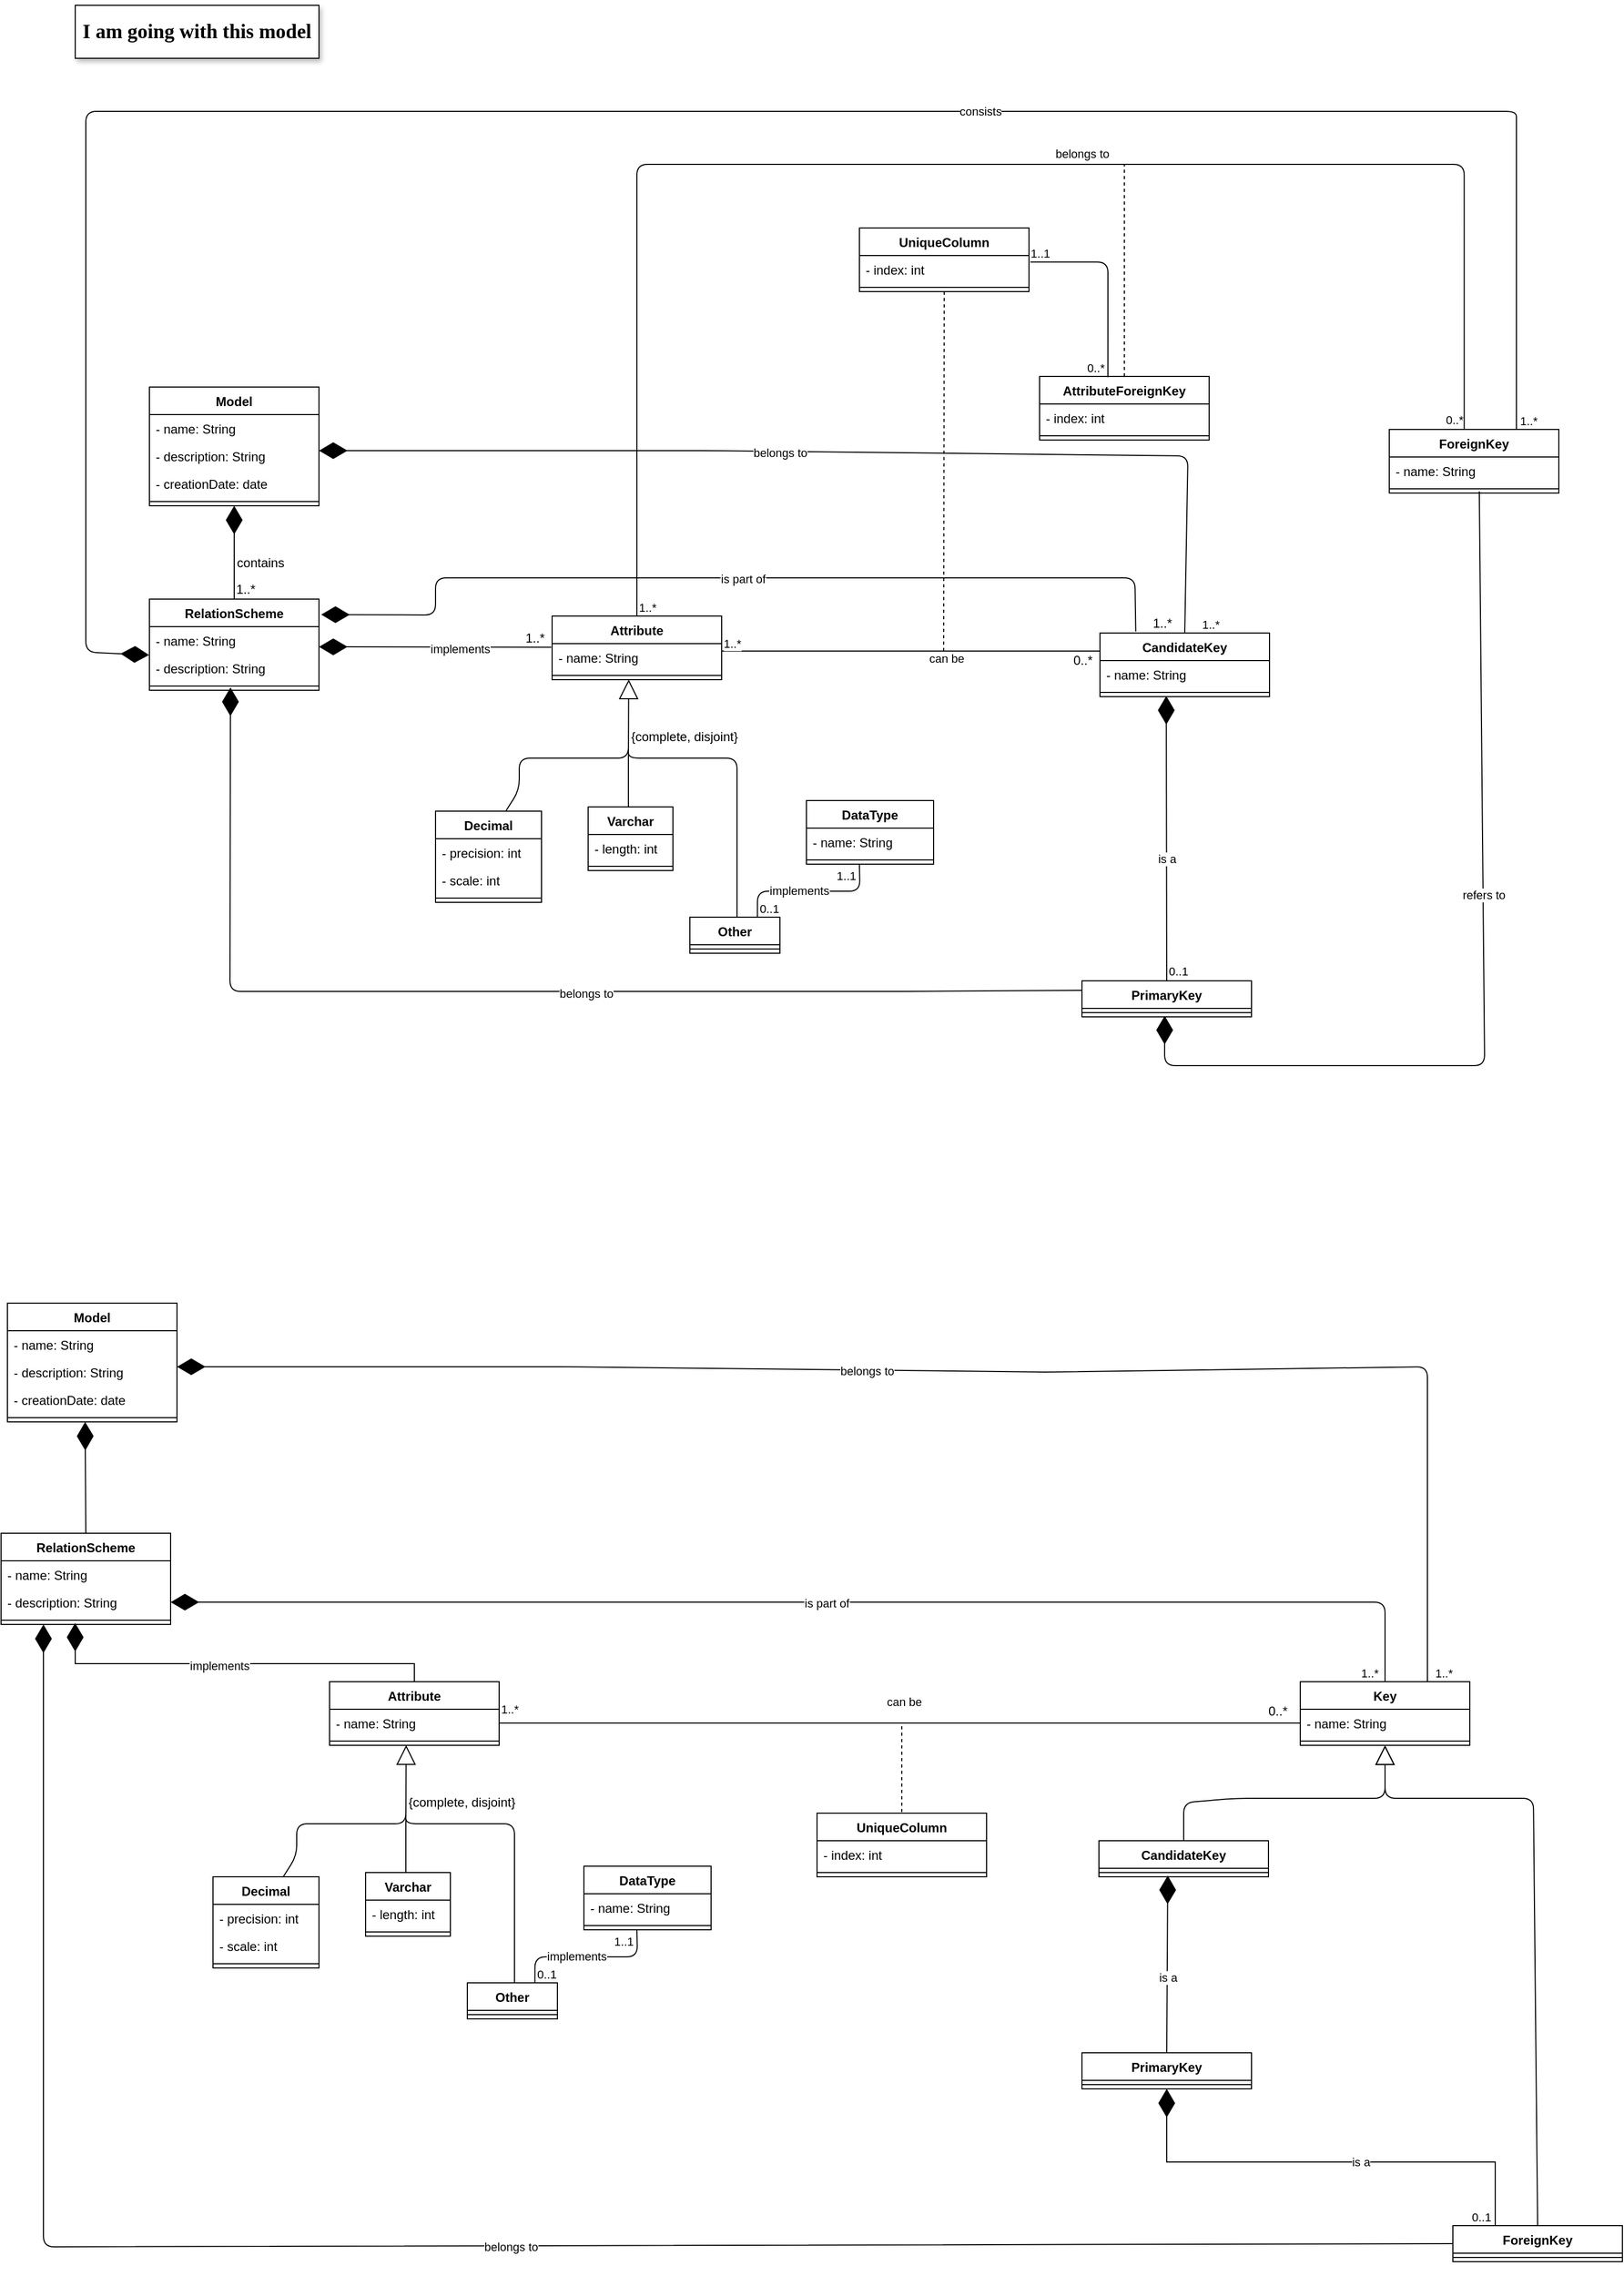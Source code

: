 <mxfile version="17.5.0" type="device" pages="2"><diagram id="JZgGbC8pw1tIyJjgOi9I" name="Page-1"><mxGraphModel dx="1811" dy="1928" grid="1" gridSize="10" guides="1" tooltips="1" connect="1" arrows="1" fold="1" page="1" pageScale="1" pageWidth="850" pageHeight="1100" math="0" shadow="0"><root><mxCell id="0"/><mxCell id="1" parent="0"/><mxCell id="hSkeHbupVq_jeHiK1LTu-1" value="Model" style="swimlane;fontStyle=1;align=center;verticalAlign=top;childLayout=stackLayout;horizontal=1;startSize=26;horizontalStack=0;resizeParent=1;resizeParentMax=0;resizeLast=0;collapsible=1;marginBottom=0;" parent="1" vertex="1"><mxGeometry x="320" y="270" width="160" height="112" as="geometry"/></mxCell><mxCell id="hSkeHbupVq_jeHiK1LTu-2" value="- name: String&#10;" style="text;strokeColor=none;fillColor=none;align=left;verticalAlign=top;spacingLeft=4;spacingRight=4;overflow=hidden;rotatable=0;points=[[0,0.5],[1,0.5]];portConstraint=eastwest;" parent="hSkeHbupVq_jeHiK1LTu-1" vertex="1"><mxGeometry y="26" width="160" height="26" as="geometry"/></mxCell><mxCell id="hSkeHbupVq_jeHiK1LTu-28" value="- description: String" style="text;strokeColor=none;fillColor=none;align=left;verticalAlign=top;spacingLeft=4;spacingRight=4;overflow=hidden;rotatable=0;points=[[0,0.5],[1,0.5]];portConstraint=eastwest;" parent="hSkeHbupVq_jeHiK1LTu-1" vertex="1"><mxGeometry y="52" width="160" height="26" as="geometry"/></mxCell><mxCell id="hSkeHbupVq_jeHiK1LTu-29" value="- creationDate: date" style="text;strokeColor=none;fillColor=none;align=left;verticalAlign=top;spacingLeft=4;spacingRight=4;overflow=hidden;rotatable=0;points=[[0,0.5],[1,0.5]];portConstraint=eastwest;" parent="hSkeHbupVq_jeHiK1LTu-1" vertex="1"><mxGeometry y="78" width="160" height="26" as="geometry"/></mxCell><mxCell id="hSkeHbupVq_jeHiK1LTu-3" value="" style="line;strokeWidth=1;fillColor=none;align=left;verticalAlign=middle;spacingTop=-1;spacingLeft=3;spacingRight=3;rotatable=0;labelPosition=right;points=[];portConstraint=eastwest;" parent="hSkeHbupVq_jeHiK1LTu-1" vertex="1"><mxGeometry y="104" width="160" height="8" as="geometry"/></mxCell><mxCell id="hSkeHbupVq_jeHiK1LTu-5" value="RelationScheme" style="swimlane;fontStyle=1;align=center;verticalAlign=top;childLayout=stackLayout;horizontal=1;startSize=26;horizontalStack=0;resizeParent=1;resizeParentMax=0;resizeLast=0;collapsible=1;marginBottom=0;" parent="1" vertex="1"><mxGeometry x="320" y="470" width="160" height="86" as="geometry"/></mxCell><mxCell id="hSkeHbupVq_jeHiK1LTu-6" value="- name: String" style="text;strokeColor=none;fillColor=none;align=left;verticalAlign=top;spacingLeft=4;spacingRight=4;overflow=hidden;rotatable=0;points=[[0,0.5],[1,0.5]];portConstraint=eastwest;" parent="hSkeHbupVq_jeHiK1LTu-5" vertex="1"><mxGeometry y="26" width="160" height="26" as="geometry"/></mxCell><mxCell id="hSkeHbupVq_jeHiK1LTu-31" value="- description: String" style="text;strokeColor=none;fillColor=none;align=left;verticalAlign=top;spacingLeft=4;spacingRight=4;overflow=hidden;rotatable=0;points=[[0,0.5],[1,0.5]];portConstraint=eastwest;" parent="hSkeHbupVq_jeHiK1LTu-5" vertex="1"><mxGeometry y="52" width="160" height="26" as="geometry"/></mxCell><mxCell id="hSkeHbupVq_jeHiK1LTu-7" value="" style="line;strokeWidth=1;fillColor=none;align=left;verticalAlign=middle;spacingTop=-1;spacingLeft=3;spacingRight=3;rotatable=0;labelPosition=right;points=[];portConstraint=eastwest;" parent="hSkeHbupVq_jeHiK1LTu-5" vertex="1"><mxGeometry y="78" width="160" height="8" as="geometry"/></mxCell><mxCell id="hSkeHbupVq_jeHiK1LTu-8" value="Attribute&#10;" style="swimlane;fontStyle=1;align=center;verticalAlign=top;childLayout=stackLayout;horizontal=1;startSize=26;horizontalStack=0;resizeParent=1;resizeParentMax=0;resizeLast=0;collapsible=1;marginBottom=0;" parent="1" vertex="1"><mxGeometry x="700" y="486" width="160" height="60" as="geometry"/></mxCell><mxCell id="hSkeHbupVq_jeHiK1LTu-9" value="- name: String" style="text;strokeColor=none;fillColor=none;align=left;verticalAlign=top;spacingLeft=4;spacingRight=4;overflow=hidden;rotatable=0;points=[[0,0.5],[1,0.5]];portConstraint=eastwest;" parent="hSkeHbupVq_jeHiK1LTu-8" vertex="1"><mxGeometry y="26" width="160" height="26" as="geometry"/></mxCell><mxCell id="hSkeHbupVq_jeHiK1LTu-10" value="" style="line;strokeWidth=1;fillColor=none;align=left;verticalAlign=middle;spacingTop=-1;spacingLeft=3;spacingRight=3;rotatable=0;labelPosition=right;points=[];portConstraint=eastwest;" parent="hSkeHbupVq_jeHiK1LTu-8" vertex="1"><mxGeometry y="52" width="160" height="8" as="geometry"/></mxCell><mxCell id="hSkeHbupVq_jeHiK1LTu-14" value="PrimaryKey" style="swimlane;fontStyle=1;align=center;verticalAlign=top;childLayout=stackLayout;horizontal=1;startSize=26;horizontalStack=0;resizeParent=1;resizeParentMax=0;resizeLast=0;collapsible=1;marginBottom=0;" parent="1" vertex="1"><mxGeometry x="1200" y="830" width="160" height="34" as="geometry"/></mxCell><mxCell id="hSkeHbupVq_jeHiK1LTu-16" value="" style="line;strokeWidth=1;fillColor=none;align=left;verticalAlign=middle;spacingTop=-1;spacingLeft=3;spacingRight=3;rotatable=0;labelPosition=right;points=[];portConstraint=eastwest;" parent="hSkeHbupVq_jeHiK1LTu-14" vertex="1"><mxGeometry y="26" width="160" height="8" as="geometry"/></mxCell><mxCell id="hSkeHbupVq_jeHiK1LTu-20" value="" style="endArrow=diamondThin;endFill=1;endSize=24;html=1;rounded=0;entryX=0.5;entryY=1;entryDx=0;entryDy=0;" parent="1" source="hSkeHbupVq_jeHiK1LTu-5" target="hSkeHbupVq_jeHiK1LTu-1" edge="1"><mxGeometry width="160" relative="1" as="geometry"><mxPoint x="400" y="420" as="sourcePoint"/><mxPoint x="460" y="580" as="targetPoint"/></mxGeometry></mxCell><mxCell id="hSkeHbupVq_jeHiK1LTu-27" value="1..*" style="text;html=1;strokeColor=none;fillColor=none;align=center;verticalAlign=middle;whiteSpace=wrap;rounded=0;" parent="1" vertex="1"><mxGeometry x="396" y="456" width="30" height="10" as="geometry"/></mxCell><mxCell id="30cyj0yWs-w3BySVdewj-5" value="contains" style="text;html=1;strokeColor=none;fillColor=none;align=center;verticalAlign=middle;whiteSpace=wrap;rounded=0;" parent="1" vertex="1"><mxGeometry x="410" y="426" width="30" height="20" as="geometry"/></mxCell><mxCell id="30cyj0yWs-w3BySVdewj-11" value="" style="endArrow=diamondThin;endFill=1;endSize=24;html=1;rounded=0;exitX=-0.005;exitY=0.131;exitDx=0;exitDy=0;exitPerimeter=0;" parent="1" source="hSkeHbupVq_jeHiK1LTu-9" edge="1"><mxGeometry width="160" relative="1" as="geometry"><mxPoint x="590" y="550" as="sourcePoint"/><mxPoint x="480" y="515" as="targetPoint"/></mxGeometry></mxCell><mxCell id="8juJyxKyd2EomBwX7UK0-3" value="implements" style="edgeLabel;html=1;align=center;verticalAlign=middle;resizable=0;points=[];" parent="30cyj0yWs-w3BySVdewj-11" vertex="1" connectable="0"><mxGeometry x="-0.212" y="2" relative="1" as="geometry"><mxPoint as="offset"/></mxGeometry></mxCell><mxCell id="30cyj0yWs-w3BySVdewj-12" value="1..*" style="text;html=1;strokeColor=none;fillColor=none;align=center;verticalAlign=middle;whiteSpace=wrap;rounded=0;" parent="1" vertex="1"><mxGeometry x="669" y="502" width="30" height="10" as="geometry"/></mxCell><mxCell id="30cyj0yWs-w3BySVdewj-16" value="CandidateKey" style="swimlane;fontStyle=1;align=center;verticalAlign=top;childLayout=stackLayout;horizontal=1;startSize=26;horizontalStack=0;resizeParent=1;resizeParentMax=0;resizeLast=0;collapsible=1;marginBottom=0;" parent="1" vertex="1"><mxGeometry x="1217" y="502" width="160" height="60" as="geometry"/></mxCell><mxCell id="akW71A0xD8YYe_vljQwE-9" value="- name: String" style="text;strokeColor=none;fillColor=none;align=left;verticalAlign=top;spacingLeft=4;spacingRight=4;overflow=hidden;rotatable=0;points=[[0,0.5],[1,0.5]];portConstraint=eastwest;" parent="30cyj0yWs-w3BySVdewj-16" vertex="1"><mxGeometry y="26" width="160" height="26" as="geometry"/></mxCell><mxCell id="30cyj0yWs-w3BySVdewj-17" value="" style="line;strokeWidth=1;fillColor=none;align=left;verticalAlign=middle;spacingTop=-1;spacingLeft=3;spacingRight=3;rotatable=0;labelPosition=right;points=[];portConstraint=eastwest;" parent="30cyj0yWs-w3BySVdewj-16" vertex="1"><mxGeometry y="52" width="160" height="8" as="geometry"/></mxCell><mxCell id="30cyj0yWs-w3BySVdewj-22" value="0..*" style="text;html=1;strokeColor=none;fillColor=none;align=center;verticalAlign=middle;whiteSpace=wrap;rounded=0;" parent="1" vertex="1"><mxGeometry x="1186" y="523" width="30" height="10" as="geometry"/></mxCell><mxCell id="30cyj0yWs-w3BySVdewj-38" value="Decimal" style="swimlane;fontStyle=1;align=center;verticalAlign=top;childLayout=stackLayout;horizontal=1;startSize=26;horizontalStack=0;resizeParent=1;resizeParentMax=0;resizeLast=0;collapsible=1;marginBottom=0;" parent="1" vertex="1"><mxGeometry x="590" y="670" width="100" height="86" as="geometry"/></mxCell><mxCell id="akW71A0xD8YYe_vljQwE-2" value="- precision: int " style="text;strokeColor=none;fillColor=none;align=left;verticalAlign=top;spacingLeft=4;spacingRight=4;overflow=hidden;rotatable=0;points=[[0,0.5],[1,0.5]];portConstraint=eastwest;" parent="30cyj0yWs-w3BySVdewj-38" vertex="1"><mxGeometry y="26" width="100" height="26" as="geometry"/></mxCell><mxCell id="30cyj0yWs-w3BySVdewj-39" value="- scale: int" style="text;strokeColor=none;fillColor=none;align=left;verticalAlign=top;spacingLeft=4;spacingRight=4;overflow=hidden;rotatable=0;points=[[0,0.5],[1,0.5]];portConstraint=eastwest;" parent="30cyj0yWs-w3BySVdewj-38" vertex="1"><mxGeometry y="52" width="100" height="26" as="geometry"/></mxCell><mxCell id="30cyj0yWs-w3BySVdewj-40" value="" style="line;strokeWidth=1;fillColor=none;align=left;verticalAlign=middle;spacingTop=-1;spacingLeft=3;spacingRight=3;rotatable=0;labelPosition=right;points=[];portConstraint=eastwest;" parent="30cyj0yWs-w3BySVdewj-38" vertex="1"><mxGeometry y="78" width="100" height="8" as="geometry"/></mxCell><mxCell id="30cyj0yWs-w3BySVdewj-41" value="Varchar" style="swimlane;fontStyle=1;align=center;verticalAlign=top;childLayout=stackLayout;horizontal=1;startSize=26;horizontalStack=0;resizeParent=1;resizeParentMax=0;resizeLast=0;collapsible=1;marginBottom=0;" parent="1" vertex="1"><mxGeometry x="734" y="666" width="80" height="60" as="geometry"/></mxCell><mxCell id="30cyj0yWs-w3BySVdewj-42" value="- length: int" style="text;strokeColor=none;fillColor=none;align=left;verticalAlign=top;spacingLeft=4;spacingRight=4;overflow=hidden;rotatable=0;points=[[0,0.5],[1,0.5]];portConstraint=eastwest;" parent="30cyj0yWs-w3BySVdewj-41" vertex="1"><mxGeometry y="26" width="80" height="26" as="geometry"/></mxCell><mxCell id="30cyj0yWs-w3BySVdewj-43" value="" style="line;strokeWidth=1;fillColor=none;align=left;verticalAlign=middle;spacingTop=-1;spacingLeft=3;spacingRight=3;rotatable=0;labelPosition=right;points=[];portConstraint=eastwest;" parent="30cyj0yWs-w3BySVdewj-41" vertex="1"><mxGeometry y="52" width="80" height="8" as="geometry"/></mxCell><mxCell id="30cyj0yWs-w3BySVdewj-44" value="Other" style="swimlane;fontStyle=1;align=center;verticalAlign=top;childLayout=stackLayout;horizontal=1;startSize=26;horizontalStack=0;resizeParent=1;resizeParentMax=0;resizeLast=0;collapsible=1;marginBottom=0;" parent="1" vertex="1"><mxGeometry x="830" y="770" width="85" height="34" as="geometry"/></mxCell><mxCell id="30cyj0yWs-w3BySVdewj-46" value="" style="line;strokeWidth=1;fillColor=none;align=left;verticalAlign=middle;spacingTop=-1;spacingLeft=3;spacingRight=3;rotatable=0;labelPosition=right;points=[];portConstraint=eastwest;" parent="30cyj0yWs-w3BySVdewj-44" vertex="1"><mxGeometry y="26" width="85" height="8" as="geometry"/></mxCell><mxCell id="30cyj0yWs-w3BySVdewj-49" value="Extends" style="endArrow=block;endSize=16;endFill=0;rounded=1;exitX=0.666;exitY=-0.006;exitDx=0;exitDy=0;align=center;html=1;fontColor=none;noLabel=1;entryX=0.458;entryY=0.986;entryDx=0;entryDy=0;entryPerimeter=0;exitPerimeter=0;" parent="1" source="30cyj0yWs-w3BySVdewj-38" edge="1"><mxGeometry x="-0.6" y="442" width="160" relative="1" as="geometry"><mxPoint x="674" y="670" as="sourcePoint"/><mxPoint x="772.28" y="545.888" as="targetPoint"/><Array as="points"><mxPoint x="669" y="650"/><mxPoint x="669" y="620"/><mxPoint x="772" y="620"/></Array><mxPoint x="-428" y="332" as="offset"/></mxGeometry></mxCell><mxCell id="30cyj0yWs-w3BySVdewj-50" value="" style="endArrow=none;html=1;edgeStyle=orthogonalEdgeStyle;rounded=1;entryX=0.5;entryY=0;entryDx=0;entryDy=0;" parent="1" edge="1"><mxGeometry relative="1" as="geometry"><mxPoint x="772" y="610" as="sourcePoint"/><mxPoint x="874.5" y="770" as="targetPoint"/><Array as="points"><mxPoint x="875" y="620"/></Array></mxGeometry></mxCell><mxCell id="30cyj0yWs-w3BySVdewj-53" value="" style="endArrow=none;html=1;edgeStyle=orthogonalEdgeStyle;rounded=0;entryX=0.5;entryY=0;entryDx=0;entryDy=0;" parent="1" edge="1"><mxGeometry relative="1" as="geometry"><mxPoint x="772" y="616" as="sourcePoint"/><mxPoint x="772" y="666" as="targetPoint"/></mxGeometry></mxCell><mxCell id="30cyj0yWs-w3BySVdewj-56" value="{complete, disjoint}" style="text;html=1;strokeColor=none;fillColor=none;align=center;verticalAlign=middle;whiteSpace=wrap;rounded=0;" parent="1" vertex="1"><mxGeometry x="760" y="595" width="130" height="10" as="geometry"/></mxCell><mxCell id="30cyj0yWs-w3BySVdewj-59" value="" style="endArrow=none;html=1;edgeStyle=orthogonalEdgeStyle;rounded=0;fontColor=none;entryX=0;entryY=0.5;entryDx=0;entryDy=0;exitX=1;exitY=0.5;exitDx=0;exitDy=0;" parent="1" source="hSkeHbupVq_jeHiK1LTu-9" target="30cyj0yWs-w3BySVdewj-16" edge="1"><mxGeometry relative="1" as="geometry"><mxPoint x="870" y="534.5" as="sourcePoint"/><mxPoint x="1030" y="534.5" as="targetPoint"/><Array as="points"><mxPoint x="860" y="519"/></Array></mxGeometry></mxCell><mxCell id="30cyj0yWs-w3BySVdewj-60" value="1..*" style="edgeLabel;resizable=0;html=1;align=left;verticalAlign=bottom;fontColor=none;" parent="30cyj0yWs-w3BySVdewj-59" connectable="0" vertex="1"><mxGeometry x="-1" relative="1" as="geometry"><mxPoint y="-5" as="offset"/></mxGeometry></mxCell><mxCell id="8juJyxKyd2EomBwX7UK0-4" value="can be" style="edgeLabel;html=1;align=center;verticalAlign=middle;resizable=0;points=[];" parent="30cyj0yWs-w3BySVdewj-59" vertex="1" connectable="0"><mxGeometry x="0.034" relative="1" as="geometry"><mxPoint x="23" y="7" as="offset"/></mxGeometry></mxCell><mxCell id="30cyj0yWs-w3BySVdewj-62" value="" style="endArrow=none;dashed=1;html=1;rounded=0;fontColor=none;startArrow=none;exitX=0.5;exitY=1;exitDx=0;exitDy=0;" parent="1" source="30cyj0yWs-w3BySVdewj-63" edge="1"><mxGeometry width="50" height="50" relative="1" as="geometry"><mxPoint x="940" y="570" as="sourcePoint"/><mxPoint x="1069.5" y="522" as="targetPoint"/></mxGeometry></mxCell><mxCell id="akW71A0xD8YYe_vljQwE-15" value="DataType" style="swimlane;fontStyle=1;align=center;verticalAlign=top;childLayout=stackLayout;horizontal=1;startSize=26;horizontalStack=0;resizeParent=1;resizeParentMax=0;resizeLast=0;collapsible=1;marginBottom=0;fontColor=none;" parent="1" vertex="1"><mxGeometry x="940" y="660" width="120" height="60" as="geometry"/></mxCell><mxCell id="akW71A0xD8YYe_vljQwE-16" value="- name: String" style="text;strokeColor=none;fillColor=none;align=left;verticalAlign=top;spacingLeft=4;spacingRight=4;overflow=hidden;rotatable=0;points=[[0,0.5],[1,0.5]];portConstraint=eastwest;fontColor=none;" parent="akW71A0xD8YYe_vljQwE-15" vertex="1"><mxGeometry y="26" width="120" height="26" as="geometry"/></mxCell><mxCell id="akW71A0xD8YYe_vljQwE-17" value="" style="line;strokeWidth=1;fillColor=none;align=left;verticalAlign=middle;spacingTop=-1;spacingLeft=3;spacingRight=3;rotatable=0;labelPosition=right;points=[];portConstraint=eastwest;fontColor=none;" parent="akW71A0xD8YYe_vljQwE-15" vertex="1"><mxGeometry y="52" width="120" height="8" as="geometry"/></mxCell><mxCell id="akW71A0xD8YYe_vljQwE-22" value="" style="endArrow=none;html=1;edgeStyle=orthogonalEdgeStyle;rounded=1;fontColor=none;exitX=0.75;exitY=0;exitDx=0;exitDy=0;" parent="1" source="30cyj0yWs-w3BySVdewj-44" edge="1"><mxGeometry relative="1" as="geometry"><mxPoint x="970" y="790" as="sourcePoint"/><mxPoint x="990" y="720" as="targetPoint"/></mxGeometry></mxCell><mxCell id="akW71A0xD8YYe_vljQwE-23" value="0..1" style="edgeLabel;resizable=0;html=1;align=left;verticalAlign=bottom;fontColor=none;" parent="akW71A0xD8YYe_vljQwE-22" connectable="0" vertex="1"><mxGeometry x="-1" relative="1" as="geometry"/></mxCell><mxCell id="akW71A0xD8YYe_vljQwE-24" value="1..1" style="edgeLabel;resizable=0;html=1;align=right;verticalAlign=bottom;fontColor=none;" parent="akW71A0xD8YYe_vljQwE-22" connectable="0" vertex="1"><mxGeometry x="1" relative="1" as="geometry"><mxPoint x="-3" y="19" as="offset"/></mxGeometry></mxCell><mxCell id="8juJyxKyd2EomBwX7UK0-7" value="implements" style="edgeLabel;html=1;align=center;verticalAlign=middle;resizable=0;points=[];" parent="akW71A0xD8YYe_vljQwE-22" vertex="1" connectable="0"><mxGeometry x="-0.144" y="1" relative="1" as="geometry"><mxPoint as="offset"/></mxGeometry></mxCell><mxCell id="ib6gQN7GJU_OQ3wH4Hd2-1" value="" style="endArrow=diamondThin;endFill=1;endSize=24;html=1;rounded=1;exitX=0.5;exitY=0;exitDx=0;exitDy=0;" parent="1" source="30cyj0yWs-w3BySVdewj-16" edge="1"><mxGeometry width="160" relative="1" as="geometry"><mxPoint x="700" y="360" as="sourcePoint"/><mxPoint x="480" y="330" as="targetPoint"/><Array as="points"><mxPoint x="1300" y="335"/><mxPoint x="850" y="330"/></Array></mxGeometry></mxCell><mxCell id="8juJyxKyd2EomBwX7UK0-1" value="belongs to" style="edgeLabel;html=1;align=center;verticalAlign=middle;resizable=0;points=[];" parent="ib6gQN7GJU_OQ3wH4Hd2-1" vertex="1" connectable="0"><mxGeometry x="0.119" y="1" relative="1" as="geometry"><mxPoint as="offset"/></mxGeometry></mxCell><mxCell id="ib6gQN7GJU_OQ3wH4Hd2-3" value="1..*" style="text;html=1;strokeColor=none;fillColor=none;align=center;verticalAlign=middle;whiteSpace=wrap;rounded=0;" parent="1" vertex="1"><mxGeometry x="1261" y="488" width="30" height="10" as="geometry"/></mxCell><mxCell id="30cyj0yWs-w3BySVdewj-63" value="UniqueColumn" style="swimlane;fontStyle=1;align=center;verticalAlign=top;childLayout=stackLayout;horizontal=1;startSize=26;horizontalStack=0;resizeParent=1;resizeParentMax=0;resizeLast=0;collapsible=1;marginBottom=0;" parent="1" vertex="1"><mxGeometry x="990" y="120" width="160" height="60" as="geometry"/></mxCell><mxCell id="QEhJKScrU3FGCcr3zPEI-3" value="- index: int" style="text;strokeColor=none;fillColor=none;align=left;verticalAlign=top;spacingLeft=4;spacingRight=4;overflow=hidden;rotatable=0;points=[[0,0.5],[1,0.5]];portConstraint=eastwest;" parent="30cyj0yWs-w3BySVdewj-63" vertex="1"><mxGeometry y="26" width="160" height="26" as="geometry"/></mxCell><mxCell id="30cyj0yWs-w3BySVdewj-64" value="" style="line;strokeWidth=1;fillColor=none;align=left;verticalAlign=middle;spacingTop=-1;spacingLeft=3;spacingRight=3;rotatable=0;labelPosition=right;points=[];portConstraint=eastwest;" parent="30cyj0yWs-w3BySVdewj-63" vertex="1"><mxGeometry y="52" width="160" height="8" as="geometry"/></mxCell><mxCell id="NpU8oAQyGy-9eM0VpCP0-1" value="" style="endArrow=diamondThin;endFill=1;endSize=24;html=1;rounded=0;entryX=0.391;entryY=0.925;entryDx=0;entryDy=0;entryPerimeter=0;exitX=0.5;exitY=0;exitDx=0;exitDy=0;" parent="1" source="hSkeHbupVq_jeHiK1LTu-14" target="30cyj0yWs-w3BySVdewj-17" edge="1"><mxGeometry width="160" relative="1" as="geometry"><mxPoint x="1279.5" y="800" as="sourcePoint"/><mxPoint x="1279.5" y="712" as="targetPoint"/></mxGeometry></mxCell><mxCell id="8juJyxKyd2EomBwX7UK0-5" value="is a" style="edgeLabel;html=1;align=center;verticalAlign=middle;resizable=0;points=[];" parent="NpU8oAQyGy-9eM0VpCP0-1" vertex="1" connectable="0"><mxGeometry x="-0.145" relative="1" as="geometry"><mxPoint as="offset"/></mxGeometry></mxCell><mxCell id="NpU8oAQyGy-9eM0VpCP0-2" value="" style="endArrow=diamondThin;endFill=1;endSize=24;html=1;rounded=1;entryX=1.013;entryY=0.17;entryDx=0;entryDy=0;entryPerimeter=0;exitX=0.211;exitY=-0.023;exitDx=0;exitDy=0;exitPerimeter=0;" parent="1" source="30cyj0yWs-w3BySVdewj-16" target="hSkeHbupVq_jeHiK1LTu-5" edge="1"><mxGeometry width="160" relative="1" as="geometry"><mxPoint x="940" y="605" as="sourcePoint"/><mxPoint x="940.06" y="366.4" as="targetPoint"/><Array as="points"><mxPoint x="1250" y="450"/><mxPoint x="590" y="450"/><mxPoint x="590" y="485"/></Array></mxGeometry></mxCell><mxCell id="8juJyxKyd2EomBwX7UK0-2" value="is part of" style="edgeLabel;html=1;align=center;verticalAlign=middle;resizable=0;points=[];" parent="NpU8oAQyGy-9eM0VpCP0-2" vertex="1" connectable="0"><mxGeometry x="-0.014" y="1" relative="1" as="geometry"><mxPoint as="offset"/></mxGeometry></mxCell><mxCell id="NpU8oAQyGy-9eM0VpCP0-3" value="" style="endArrow=diamondThin;endFill=1;endSize=24;html=1;rounded=1;entryX=0.478;entryY=0.675;entryDx=0;entryDy=0;entryPerimeter=0;exitX=0;exitY=0.5;exitDx=0;exitDy=0;" parent="1" target="hSkeHbupVq_jeHiK1LTu-7" edge="1"><mxGeometry width="160" relative="1" as="geometry"><mxPoint x="1200" y="839" as="sourcePoint"/><mxPoint x="255.66" y="874.62" as="targetPoint"/><Array as="points"><mxPoint x="1023.58" y="840.0"/><mxPoint x="396" y="840"/></Array></mxGeometry></mxCell><mxCell id="8juJyxKyd2EomBwX7UK0-6" value="belongs to" style="edgeLabel;html=1;align=center;verticalAlign=middle;resizable=0;points=[];" parent="NpU8oAQyGy-9eM0VpCP0-3" vertex="1" connectable="0"><mxGeometry x="-0.142" y="2" relative="1" as="geometry"><mxPoint as="offset"/></mxGeometry></mxCell><mxCell id="NpU8oAQyGy-9eM0VpCP0-4" value="0..1" style="edgeLabel;resizable=0;html=1;align=left;verticalAlign=bottom;fontColor=none;" parent="1" connectable="0" vertex="1"><mxGeometry x="1280" y="829" as="geometry"/></mxCell><mxCell id="NpU8oAQyGy-9eM0VpCP0-5" value="1..*" style="edgeLabel;resizable=0;html=1;align=right;verticalAlign=bottom;fontColor=none;" parent="1" connectable="0" vertex="1"><mxGeometry x="1330" y="502" as="geometry"/></mxCell><mxCell id="Gq5hyrLa1mHgnR0WRn4h-4" value="" style="endArrow=diamondThin;endFill=1;endSize=24;html=1;rounded=1;entryX=0.488;entryY=0.875;entryDx=0;entryDy=0;entryPerimeter=0;exitX=0.531;exitY=0.819;exitDx=0;exitDy=0;exitPerimeter=0;" parent="1" source="F6a62Iu_DWiUqvUeW6Y4-3" target="hSkeHbupVq_jeHiK1LTu-16" edge="1"><mxGeometry width="160" relative="1" as="geometry"><mxPoint x="1600" y="900" as="sourcePoint"/><mxPoint x="1280" y="870" as="targetPoint"/><Array as="points"><mxPoint x="1580" y="910"/><mxPoint x="1278" y="910"/></Array></mxGeometry></mxCell><mxCell id="Gq5hyrLa1mHgnR0WRn4h-5" value="refers to" style="edgeLabel;html=1;align=center;verticalAlign=middle;resizable=0;points=[];" parent="Gq5hyrLa1mHgnR0WRn4h-4" vertex="1" connectable="0"><mxGeometry x="-0.145" relative="1" as="geometry"><mxPoint as="offset"/></mxGeometry></mxCell><mxCell id="F6a62Iu_DWiUqvUeW6Y4-1" value="ForeignKey" style="swimlane;fontStyle=1;align=center;verticalAlign=top;childLayout=stackLayout;horizontal=1;startSize=26;horizontalStack=0;resizeParent=1;resizeParentMax=0;resizeLast=0;collapsible=1;marginBottom=0;" parent="1" vertex="1"><mxGeometry x="1490" y="310" width="160" height="60" as="geometry"/></mxCell><mxCell id="F6a62Iu_DWiUqvUeW6Y4-2" value="- name: String" style="text;strokeColor=none;fillColor=none;align=left;verticalAlign=top;spacingLeft=4;spacingRight=4;overflow=hidden;rotatable=0;points=[[0,0.5],[1,0.5]];portConstraint=eastwest;" parent="F6a62Iu_DWiUqvUeW6Y4-1" vertex="1"><mxGeometry y="26" width="160" height="26" as="geometry"/></mxCell><mxCell id="F6a62Iu_DWiUqvUeW6Y4-3" value="" style="line;strokeWidth=1;fillColor=none;align=left;verticalAlign=middle;spacingTop=-1;spacingLeft=3;spacingRight=3;rotatable=0;labelPosition=right;points=[];portConstraint=eastwest;" parent="F6a62Iu_DWiUqvUeW6Y4-1" vertex="1"><mxGeometry y="52" width="160" height="8" as="geometry"/></mxCell><mxCell id="F6a62Iu_DWiUqvUeW6Y4-4" value="" style="endArrow=none;html=1;edgeStyle=orthogonalEdgeStyle;rounded=1;exitX=0.5;exitY=0;exitDx=0;exitDy=0;entryX=0.442;entryY=-0.002;entryDx=0;entryDy=0;entryPerimeter=0;" parent="1" source="hSkeHbupVq_jeHiK1LTu-8" target="F6a62Iu_DWiUqvUeW6Y4-1" edge="1"><mxGeometry relative="1" as="geometry"><mxPoint x="1070" y="220" as="sourcePoint"/><mxPoint x="1230" y="220" as="targetPoint"/><Array as="points"><mxPoint x="780" y="60"/><mxPoint x="1561" y="60"/></Array></mxGeometry></mxCell><mxCell id="F6a62Iu_DWiUqvUeW6Y4-5" value="1..*" style="edgeLabel;resizable=0;html=1;align=left;verticalAlign=bottom;" parent="F6a62Iu_DWiUqvUeW6Y4-4" connectable="0" vertex="1"><mxGeometry x="-1" relative="1" as="geometry"/></mxCell><mxCell id="F6a62Iu_DWiUqvUeW6Y4-6" value="0..*" style="edgeLabel;resizable=0;html=1;align=right;verticalAlign=bottom;" parent="F6a62Iu_DWiUqvUeW6Y4-4" connectable="0" vertex="1"><mxGeometry x="1" relative="1" as="geometry"/></mxCell><mxCell id="F6a62Iu_DWiUqvUeW6Y4-11" value="belongs to" style="edgeLabel;html=1;align=center;verticalAlign=middle;resizable=0;points=[];" parent="F6a62Iu_DWiUqvUeW6Y4-4" vertex="1" connectable="0"><mxGeometry x="0.06" y="-2" relative="1" as="geometry"><mxPoint x="74" y="-12" as="offset"/></mxGeometry></mxCell><mxCell id="F6a62Iu_DWiUqvUeW6Y4-7" value="" style="endArrow=none;dashed=1;html=1;rounded=0;fontColor=none;startArrow=none;exitX=0.5;exitY=0;exitDx=0;exitDy=0;" parent="1" source="F6a62Iu_DWiUqvUeW6Y4-8" edge="1"><mxGeometry width="50" height="50" relative="1" as="geometry"><mxPoint x="1071" y="108" as="sourcePoint"/><mxPoint x="1240" y="60" as="targetPoint"/></mxGeometry></mxCell><mxCell id="F6a62Iu_DWiUqvUeW6Y4-8" value="AttributeForeignKey" style="swimlane;fontStyle=1;align=center;verticalAlign=top;childLayout=stackLayout;horizontal=1;startSize=26;horizontalStack=0;resizeParent=1;resizeParentMax=0;resizeLast=0;collapsible=1;marginBottom=0;" parent="1" vertex="1"><mxGeometry x="1160" y="260" width="160" height="60" as="geometry"/></mxCell><mxCell id="F6a62Iu_DWiUqvUeW6Y4-9" value="- index: int" style="text;strokeColor=none;fillColor=none;align=left;verticalAlign=top;spacingLeft=4;spacingRight=4;overflow=hidden;rotatable=0;points=[[0,0.5],[1,0.5]];portConstraint=eastwest;" parent="F6a62Iu_DWiUqvUeW6Y4-8" vertex="1"><mxGeometry y="26" width="160" height="26" as="geometry"/></mxCell><mxCell id="F6a62Iu_DWiUqvUeW6Y4-10" value="" style="line;strokeWidth=1;fillColor=none;align=left;verticalAlign=middle;spacingTop=-1;spacingLeft=3;spacingRight=3;rotatable=0;labelPosition=right;points=[];portConstraint=eastwest;" parent="F6a62Iu_DWiUqvUeW6Y4-8" vertex="1"><mxGeometry y="52" width="160" height="8" as="geometry"/></mxCell><mxCell id="F6a62Iu_DWiUqvUeW6Y4-12" value="" style="endArrow=diamondThin;endFill=1;endSize=24;html=1;rounded=1;exitX=0.75;exitY=0;exitDx=0;exitDy=0;entryX=-0.002;entryY=0.03;entryDx=0;entryDy=0;entryPerimeter=0;" parent="1" source="F6a62Iu_DWiUqvUeW6Y4-1" target="hSkeHbupVq_jeHiK1LTu-31" edge="1"><mxGeometry width="160" relative="1" as="geometry"><mxPoint x="1220" as="sourcePoint"/><mxPoint x="60" y="300" as="targetPoint"/><Array as="points"><mxPoint x="1610" y="30"/><mxPoint x="1610" y="10"/><mxPoint x="930" y="10"/><mxPoint x="260" y="10"/><mxPoint x="260" y="370"/><mxPoint x="260" y="520"/></Array></mxGeometry></mxCell><mxCell id="F6a62Iu_DWiUqvUeW6Y4-13" value="consists" style="edgeLabel;html=1;align=center;verticalAlign=middle;resizable=0;points=[];" parent="F6a62Iu_DWiUqvUeW6Y4-12" vertex="1" connectable="0"><mxGeometry x="-0.145" relative="1" as="geometry"><mxPoint x="143" as="offset"/></mxGeometry></mxCell><mxCell id="F6a62Iu_DWiUqvUeW6Y4-14" value="1..*&lt;br&gt;" style="edgeLabel;resizable=0;html=1;align=right;verticalAlign=bottom;" parent="1" connectable="0" vertex="1"><mxGeometry x="1630" y="310" as="geometry"/></mxCell><mxCell id="ZAqDb1AH3bKEbhALtiY9-1" value="CandidateKey" style="swimlane;fontStyle=1;align=center;verticalAlign=top;childLayout=stackLayout;horizontal=1;startSize=26;horizontalStack=0;resizeParent=1;resizeParentMax=0;resizeLast=0;collapsible=1;marginBottom=0;" parent="1" vertex="1"><mxGeometry x="1216" y="1641" width="160" height="34" as="geometry"/></mxCell><mxCell id="ZAqDb1AH3bKEbhALtiY9-3" value="" style="line;strokeWidth=1;fillColor=none;align=left;verticalAlign=middle;spacingTop=-1;spacingLeft=3;spacingRight=3;rotatable=0;labelPosition=right;points=[];portConstraint=eastwest;" parent="ZAqDb1AH3bKEbhALtiY9-1" vertex="1"><mxGeometry y="26" width="160" height="8" as="geometry"/></mxCell><mxCell id="ZAqDb1AH3bKEbhALtiY9-4" value="ForeignKey" style="swimlane;fontStyle=1;align=center;verticalAlign=top;childLayout=stackLayout;horizontal=1;startSize=26;horizontalStack=0;resizeParent=1;resizeParentMax=0;resizeLast=0;collapsible=1;marginBottom=0;" parent="1" vertex="1"><mxGeometry x="1550" y="2004" width="160" height="34" as="geometry"/></mxCell><mxCell id="ZAqDb1AH3bKEbhALtiY9-6" value="" style="line;strokeWidth=1;fillColor=none;align=left;verticalAlign=middle;spacingTop=-1;spacingLeft=3;spacingRight=3;rotatable=0;labelPosition=right;points=[];portConstraint=eastwest;" parent="ZAqDb1AH3bKEbhALtiY9-4" vertex="1"><mxGeometry y="26" width="160" height="8" as="geometry"/></mxCell><mxCell id="ZAqDb1AH3bKEbhALtiY9-7" value="Key" style="swimlane;fontStyle=1;align=center;verticalAlign=top;childLayout=stackLayout;horizontal=1;startSize=26;horizontalStack=0;resizeParent=1;resizeParentMax=0;resizeLast=0;collapsible=1;marginBottom=0;" parent="1" vertex="1"><mxGeometry x="1406" y="1491" width="160" height="60" as="geometry"/></mxCell><mxCell id="ZAqDb1AH3bKEbhALtiY9-8" value="- name: String" style="text;strokeColor=none;fillColor=none;align=left;verticalAlign=top;spacingLeft=4;spacingRight=4;overflow=hidden;rotatable=0;points=[[0,0.5],[1,0.5]];portConstraint=eastwest;" parent="ZAqDb1AH3bKEbhALtiY9-7" vertex="1"><mxGeometry y="26" width="160" height="26" as="geometry"/></mxCell><mxCell id="ZAqDb1AH3bKEbhALtiY9-9" value="" style="line;strokeWidth=1;fillColor=none;align=left;verticalAlign=middle;spacingTop=-1;spacingLeft=3;spacingRight=3;rotatable=0;labelPosition=right;points=[];portConstraint=eastwest;" parent="ZAqDb1AH3bKEbhALtiY9-7" vertex="1"><mxGeometry y="52" width="160" height="8" as="geometry"/></mxCell><mxCell id="ZAqDb1AH3bKEbhALtiY9-10" value="Extends" style="endArrow=block;endSize=16;endFill=0;rounded=1;exitX=0.5;exitY=0;exitDx=0;exitDy=0;align=center;html=1;fontColor=none;noLabel=1;entryX=0.5;entryY=1;entryDx=0;entryDy=0;" parent="1" source="ZAqDb1AH3bKEbhALtiY9-1" target="ZAqDb1AH3bKEbhALtiY9-7" edge="1"><mxGeometry x="-0.6" y="442" width="160" relative="1" as="geometry"><mxPoint x="1290.32" y="1654.6" as="sourcePoint"/><mxPoint x="1406" y="1531.004" as="targetPoint"/><Array as="points"><mxPoint x="1296" y="1605"/><mxPoint x="1346" y="1601"/><mxPoint x="1486" y="1601"/></Array><mxPoint x="-428" y="332" as="offset"/></mxGeometry></mxCell><mxCell id="ZAqDb1AH3bKEbhALtiY9-12" value="Extends" style="endArrow=block;endSize=16;endFill=0;rounded=1;exitX=0.5;exitY=0;exitDx=0;exitDy=0;align=center;html=1;fontColor=none;noLabel=1;" parent="1" source="ZAqDb1AH3bKEbhALtiY9-4" edge="1"><mxGeometry x="-0.6" y="442" width="160" relative="1" as="geometry"><mxPoint x="1636" y="1601" as="sourcePoint"/><mxPoint x="1486" y="1551" as="targetPoint"/><Array as="points"><mxPoint x="1626" y="1601"/><mxPoint x="1486" y="1601"/></Array><mxPoint x="-428" y="332" as="offset"/></mxGeometry></mxCell><mxCell id="ZAqDb1AH3bKEbhALtiY9-13" value="PrimaryKey" style="swimlane;fontStyle=1;align=center;verticalAlign=top;childLayout=stackLayout;horizontal=1;startSize=26;horizontalStack=0;resizeParent=1;resizeParentMax=0;resizeLast=0;collapsible=1;marginBottom=0;" parent="1" vertex="1"><mxGeometry x="1200" y="1841" width="160" height="34" as="geometry"/></mxCell><mxCell id="ZAqDb1AH3bKEbhALtiY9-14" value="" style="line;strokeWidth=1;fillColor=none;align=left;verticalAlign=middle;spacingTop=-1;spacingLeft=3;spacingRight=3;rotatable=0;labelPosition=right;points=[];portConstraint=eastwest;" parent="ZAqDb1AH3bKEbhALtiY9-13" vertex="1"><mxGeometry y="26" width="160" height="8" as="geometry"/></mxCell><mxCell id="ZAqDb1AH3bKEbhALtiY9-15" value="" style="endArrow=diamondThin;endFill=1;endSize=24;html=1;rounded=0;exitX=0.5;exitY=0;exitDx=0;exitDy=0;entryX=0.406;entryY=0.866;entryDx=0;entryDy=0;entryPerimeter=0;" parent="1" source="ZAqDb1AH3bKEbhALtiY9-13" target="ZAqDb1AH3bKEbhALtiY9-3" edge="1"><mxGeometry width="160" relative="1" as="geometry"><mxPoint x="1295.33" y="1821" as="sourcePoint"/><mxPoint x="1295.33" y="1661" as="targetPoint"/></mxGeometry></mxCell><mxCell id="ZAqDb1AH3bKEbhALtiY9-16" value="is a" style="edgeLabel;html=1;align=center;verticalAlign=middle;resizable=0;points=[];" parent="ZAqDb1AH3bKEbhALtiY9-15" vertex="1" connectable="0"><mxGeometry x="-0.145" relative="1" as="geometry"><mxPoint as="offset"/></mxGeometry></mxCell><mxCell id="ZAqDb1AH3bKEbhALtiY9-17" value="Attribute&#10;" style="swimlane;fontStyle=1;align=center;verticalAlign=top;childLayout=stackLayout;horizontal=1;startSize=26;horizontalStack=0;resizeParent=1;resizeParentMax=0;resizeLast=0;collapsible=1;marginBottom=0;" parent="1" vertex="1"><mxGeometry x="490" y="1491" width="160" height="60" as="geometry"/></mxCell><mxCell id="ZAqDb1AH3bKEbhALtiY9-18" value="- name: String" style="text;strokeColor=none;fillColor=none;align=left;verticalAlign=top;spacingLeft=4;spacingRight=4;overflow=hidden;rotatable=0;points=[[0,0.5],[1,0.5]];portConstraint=eastwest;" parent="ZAqDb1AH3bKEbhALtiY9-17" vertex="1"><mxGeometry y="26" width="160" height="26" as="geometry"/></mxCell><mxCell id="ZAqDb1AH3bKEbhALtiY9-19" value="" style="line;strokeWidth=1;fillColor=none;align=left;verticalAlign=middle;spacingTop=-1;spacingLeft=3;spacingRight=3;rotatable=0;labelPosition=right;points=[];portConstraint=eastwest;" parent="ZAqDb1AH3bKEbhALtiY9-17" vertex="1"><mxGeometry y="52" width="160" height="8" as="geometry"/></mxCell><mxCell id="ZAqDb1AH3bKEbhALtiY9-22" value="Decimal" style="swimlane;fontStyle=1;align=center;verticalAlign=top;childLayout=stackLayout;horizontal=1;startSize=26;horizontalStack=0;resizeParent=1;resizeParentMax=0;resizeLast=0;collapsible=1;marginBottom=0;" parent="1" vertex="1"><mxGeometry x="380" y="1675" width="100" height="86" as="geometry"/></mxCell><mxCell id="ZAqDb1AH3bKEbhALtiY9-23" value="- precision: int " style="text;strokeColor=none;fillColor=none;align=left;verticalAlign=top;spacingLeft=4;spacingRight=4;overflow=hidden;rotatable=0;points=[[0,0.5],[1,0.5]];portConstraint=eastwest;" parent="ZAqDb1AH3bKEbhALtiY9-22" vertex="1"><mxGeometry y="26" width="100" height="26" as="geometry"/></mxCell><mxCell id="ZAqDb1AH3bKEbhALtiY9-24" value="- scale: int" style="text;strokeColor=none;fillColor=none;align=left;verticalAlign=top;spacingLeft=4;spacingRight=4;overflow=hidden;rotatable=0;points=[[0,0.5],[1,0.5]];portConstraint=eastwest;" parent="ZAqDb1AH3bKEbhALtiY9-22" vertex="1"><mxGeometry y="52" width="100" height="26" as="geometry"/></mxCell><mxCell id="ZAqDb1AH3bKEbhALtiY9-25" value="" style="line;strokeWidth=1;fillColor=none;align=left;verticalAlign=middle;spacingTop=-1;spacingLeft=3;spacingRight=3;rotatable=0;labelPosition=right;points=[];portConstraint=eastwest;" parent="ZAqDb1AH3bKEbhALtiY9-22" vertex="1"><mxGeometry y="78" width="100" height="8" as="geometry"/></mxCell><mxCell id="ZAqDb1AH3bKEbhALtiY9-26" value="Varchar" style="swimlane;fontStyle=1;align=center;verticalAlign=top;childLayout=stackLayout;horizontal=1;startSize=26;horizontalStack=0;resizeParent=1;resizeParentMax=0;resizeLast=0;collapsible=1;marginBottom=0;" parent="1" vertex="1"><mxGeometry x="524" y="1671" width="80" height="60" as="geometry"/></mxCell><mxCell id="ZAqDb1AH3bKEbhALtiY9-27" value="- length: int" style="text;strokeColor=none;fillColor=none;align=left;verticalAlign=top;spacingLeft=4;spacingRight=4;overflow=hidden;rotatable=0;points=[[0,0.5],[1,0.5]];portConstraint=eastwest;" parent="ZAqDb1AH3bKEbhALtiY9-26" vertex="1"><mxGeometry y="26" width="80" height="26" as="geometry"/></mxCell><mxCell id="ZAqDb1AH3bKEbhALtiY9-28" value="" style="line;strokeWidth=1;fillColor=none;align=left;verticalAlign=middle;spacingTop=-1;spacingLeft=3;spacingRight=3;rotatable=0;labelPosition=right;points=[];portConstraint=eastwest;" parent="ZAqDb1AH3bKEbhALtiY9-26" vertex="1"><mxGeometry y="52" width="80" height="8" as="geometry"/></mxCell><mxCell id="ZAqDb1AH3bKEbhALtiY9-29" value="Other" style="swimlane;fontStyle=1;align=center;verticalAlign=top;childLayout=stackLayout;horizontal=1;startSize=26;horizontalStack=0;resizeParent=1;resizeParentMax=0;resizeLast=0;collapsible=1;marginBottom=0;" parent="1" vertex="1"><mxGeometry x="620" y="1775" width="85" height="34" as="geometry"/></mxCell><mxCell id="ZAqDb1AH3bKEbhALtiY9-30" value="" style="line;strokeWidth=1;fillColor=none;align=left;verticalAlign=middle;spacingTop=-1;spacingLeft=3;spacingRight=3;rotatable=0;labelPosition=right;points=[];portConstraint=eastwest;" parent="ZAqDb1AH3bKEbhALtiY9-29" vertex="1"><mxGeometry y="26" width="85" height="8" as="geometry"/></mxCell><mxCell id="ZAqDb1AH3bKEbhALtiY9-31" value="Extends" style="endArrow=block;endSize=16;endFill=0;rounded=1;exitX=0.666;exitY=-0.006;exitDx=0;exitDy=0;align=center;html=1;fontColor=none;noLabel=1;entryX=0.458;entryY=0.986;entryDx=0;entryDy=0;entryPerimeter=0;exitPerimeter=0;" parent="1" source="ZAqDb1AH3bKEbhALtiY9-22" edge="1"><mxGeometry x="-0.6" y="442" width="160" relative="1" as="geometry"><mxPoint x="464" y="1675" as="sourcePoint"/><mxPoint x="562.28" y="1550.888" as="targetPoint"/><Array as="points"><mxPoint x="459" y="1655"/><mxPoint x="459" y="1625"/><mxPoint x="562" y="1625"/></Array><mxPoint x="-428" y="332" as="offset"/></mxGeometry></mxCell><mxCell id="ZAqDb1AH3bKEbhALtiY9-32" value="" style="endArrow=none;html=1;edgeStyle=orthogonalEdgeStyle;rounded=1;entryX=0.5;entryY=0;entryDx=0;entryDy=0;" parent="1" edge="1"><mxGeometry relative="1" as="geometry"><mxPoint x="562" y="1615" as="sourcePoint"/><mxPoint x="664.5" y="1775" as="targetPoint"/><Array as="points"><mxPoint x="665" y="1625"/></Array></mxGeometry></mxCell><mxCell id="ZAqDb1AH3bKEbhALtiY9-33" value="" style="endArrow=none;html=1;edgeStyle=orthogonalEdgeStyle;rounded=0;entryX=0.5;entryY=0;entryDx=0;entryDy=0;" parent="1" edge="1"><mxGeometry relative="1" as="geometry"><mxPoint x="562" y="1621" as="sourcePoint"/><mxPoint x="562" y="1671" as="targetPoint"/></mxGeometry></mxCell><mxCell id="ZAqDb1AH3bKEbhALtiY9-34" value="{complete, disjoint}" style="text;html=1;strokeColor=none;fillColor=none;align=center;verticalAlign=middle;whiteSpace=wrap;rounded=0;" parent="1" vertex="1"><mxGeometry x="550" y="1600" width="130" height="10" as="geometry"/></mxCell><mxCell id="ZAqDb1AH3bKEbhALtiY9-36" value="DataType" style="swimlane;fontStyle=1;align=center;verticalAlign=top;childLayout=stackLayout;horizontal=1;startSize=26;horizontalStack=0;resizeParent=1;resizeParentMax=0;resizeLast=0;collapsible=1;marginBottom=0;fontColor=none;" parent="1" vertex="1"><mxGeometry x="730" y="1665" width="120" height="60" as="geometry"/></mxCell><mxCell id="ZAqDb1AH3bKEbhALtiY9-37" value="- name: String" style="text;strokeColor=none;fillColor=none;align=left;verticalAlign=top;spacingLeft=4;spacingRight=4;overflow=hidden;rotatable=0;points=[[0,0.5],[1,0.5]];portConstraint=eastwest;fontColor=none;" parent="ZAqDb1AH3bKEbhALtiY9-36" vertex="1"><mxGeometry y="26" width="120" height="26" as="geometry"/></mxCell><mxCell id="ZAqDb1AH3bKEbhALtiY9-38" value="" style="line;strokeWidth=1;fillColor=none;align=left;verticalAlign=middle;spacingTop=-1;spacingLeft=3;spacingRight=3;rotatable=0;labelPosition=right;points=[];portConstraint=eastwest;fontColor=none;" parent="ZAqDb1AH3bKEbhALtiY9-36" vertex="1"><mxGeometry y="52" width="120" height="8" as="geometry"/></mxCell><mxCell id="ZAqDb1AH3bKEbhALtiY9-39" value="" style="endArrow=none;html=1;edgeStyle=orthogonalEdgeStyle;rounded=1;fontColor=none;exitX=0.75;exitY=0;exitDx=0;exitDy=0;" parent="1" source="ZAqDb1AH3bKEbhALtiY9-29" edge="1"><mxGeometry relative="1" as="geometry"><mxPoint x="760" y="1795" as="sourcePoint"/><mxPoint x="780" y="1725" as="targetPoint"/></mxGeometry></mxCell><mxCell id="ZAqDb1AH3bKEbhALtiY9-40" value="0..1" style="edgeLabel;resizable=0;html=1;align=left;verticalAlign=bottom;fontColor=none;" parent="ZAqDb1AH3bKEbhALtiY9-39" connectable="0" vertex="1"><mxGeometry x="-1" relative="1" as="geometry"/></mxCell><mxCell id="ZAqDb1AH3bKEbhALtiY9-41" value="1..1" style="edgeLabel;resizable=0;html=1;align=right;verticalAlign=bottom;fontColor=none;" parent="ZAqDb1AH3bKEbhALtiY9-39" connectable="0" vertex="1"><mxGeometry x="1" relative="1" as="geometry"><mxPoint x="-3" y="19" as="offset"/></mxGeometry></mxCell><mxCell id="ZAqDb1AH3bKEbhALtiY9-42" value="implements" style="edgeLabel;html=1;align=center;verticalAlign=middle;resizable=0;points=[];" parent="ZAqDb1AH3bKEbhALtiY9-39" vertex="1" connectable="0"><mxGeometry x="-0.144" y="1" relative="1" as="geometry"><mxPoint as="offset"/></mxGeometry></mxCell><mxCell id="ZAqDb1AH3bKEbhALtiY9-44" value="can be" style="edgeLabel;html=1;align=center;verticalAlign=middle;resizable=0;points=[];" parent="1" vertex="1" connectable="0"><mxGeometry x="1031.667" y="1510" as="geometry"/></mxCell><mxCell id="ZAqDb1AH3bKEbhALtiY9-45" value="" style="endArrow=none;dashed=1;html=1;rounded=0;fontColor=none;startArrow=none;exitX=0.5;exitY=0;exitDx=0;exitDy=0;" parent="1" edge="1"><mxGeometry width="50" height="50" relative="1" as="geometry"><mxPoint x="1030" y="1614" as="sourcePoint"/><mxPoint x="1030" y="1530" as="targetPoint"/></mxGeometry></mxCell><mxCell id="ZAqDb1AH3bKEbhALtiY9-46" value="UniqueColumn" style="swimlane;fontStyle=1;align=center;verticalAlign=top;childLayout=stackLayout;horizontal=1;startSize=26;horizontalStack=0;resizeParent=1;resizeParentMax=0;resizeLast=0;collapsible=1;marginBottom=0;" parent="1" vertex="1"><mxGeometry x="950" y="1615" width="160" height="60" as="geometry"/></mxCell><mxCell id="ZAqDb1AH3bKEbhALtiY9-47" value="- index: int" style="text;strokeColor=none;fillColor=none;align=left;verticalAlign=top;spacingLeft=4;spacingRight=4;overflow=hidden;rotatable=0;points=[[0,0.5],[1,0.5]];portConstraint=eastwest;" parent="ZAqDb1AH3bKEbhALtiY9-46" vertex="1"><mxGeometry y="26" width="160" height="26" as="geometry"/></mxCell><mxCell id="ZAqDb1AH3bKEbhALtiY9-48" value="" style="line;strokeWidth=1;fillColor=none;align=left;verticalAlign=middle;spacingTop=-1;spacingLeft=3;spacingRight=3;rotatable=0;labelPosition=right;points=[];portConstraint=eastwest;" parent="ZAqDb1AH3bKEbhALtiY9-46" vertex="1"><mxGeometry y="52" width="160" height="8" as="geometry"/></mxCell><mxCell id="ZAqDb1AH3bKEbhALtiY9-50" value="" style="endArrow=none;html=1;edgeStyle=orthogonalEdgeStyle;rounded=0;fontColor=none;entryX=0;entryY=0.5;entryDx=0;entryDy=0;exitX=1;exitY=0.5;exitDx=0;exitDy=0;" parent="1" source="ZAqDb1AH3bKEbhALtiY9-18" target="ZAqDb1AH3bKEbhALtiY9-8" edge="1"><mxGeometry relative="1" as="geometry"><mxPoint x="830" y="1441" as="sourcePoint"/><mxPoint x="1187" y="1448" as="targetPoint"/><Array as="points"><mxPoint x="1080" y="1530"/><mxPoint x="1080" y="1530"/></Array></mxGeometry></mxCell><mxCell id="ZAqDb1AH3bKEbhALtiY9-51" value="1..*" style="edgeLabel;resizable=0;html=1;align=left;verticalAlign=bottom;fontColor=none;" parent="ZAqDb1AH3bKEbhALtiY9-50" connectable="0" vertex="1"><mxGeometry x="-1" relative="1" as="geometry"><mxPoint y="-5" as="offset"/></mxGeometry></mxCell><mxCell id="ZAqDb1AH3bKEbhALtiY9-53" value="RelationScheme" style="swimlane;fontStyle=1;align=center;verticalAlign=top;childLayout=stackLayout;horizontal=1;startSize=26;horizontalStack=0;resizeParent=1;resizeParentMax=0;resizeLast=0;collapsible=1;marginBottom=0;" parent="1" vertex="1"><mxGeometry x="180" y="1351" width="160" height="86" as="geometry"/></mxCell><mxCell id="ZAqDb1AH3bKEbhALtiY9-54" value="- name: String" style="text;strokeColor=none;fillColor=none;align=left;verticalAlign=top;spacingLeft=4;spacingRight=4;overflow=hidden;rotatable=0;points=[[0,0.5],[1,0.5]];portConstraint=eastwest;" parent="ZAqDb1AH3bKEbhALtiY9-53" vertex="1"><mxGeometry y="26" width="160" height="26" as="geometry"/></mxCell><mxCell id="ZAqDb1AH3bKEbhALtiY9-55" value="- description: String" style="text;strokeColor=none;fillColor=none;align=left;verticalAlign=top;spacingLeft=4;spacingRight=4;overflow=hidden;rotatable=0;points=[[0,0.5],[1,0.5]];portConstraint=eastwest;" parent="ZAqDb1AH3bKEbhALtiY9-53" vertex="1"><mxGeometry y="52" width="160" height="26" as="geometry"/></mxCell><mxCell id="ZAqDb1AH3bKEbhALtiY9-56" value="" style="line;strokeWidth=1;fillColor=none;align=left;verticalAlign=middle;spacingTop=-1;spacingLeft=3;spacingRight=3;rotatable=0;labelPosition=right;points=[];portConstraint=eastwest;" parent="ZAqDb1AH3bKEbhALtiY9-53" vertex="1"><mxGeometry y="78" width="160" height="8" as="geometry"/></mxCell><mxCell id="qBQFH2JRZ2lt1_ta3VuQ-1" value="" style="endArrow=diamondThin;endFill=1;endSize=24;html=1;rounded=0;exitX=0.5;exitY=0;exitDx=0;exitDy=0;entryX=0.437;entryY=0.833;entryDx=0;entryDy=0;entryPerimeter=0;" parent="1" source="ZAqDb1AH3bKEbhALtiY9-17" target="ZAqDb1AH3bKEbhALtiY9-56" edge="1"><mxGeometry width="160" relative="1" as="geometry"><mxPoint x="370" y="1444" as="sourcePoint"/><mxPoint x="250" y="1444" as="targetPoint"/><Array as="points"><mxPoint x="570" y="1474"/><mxPoint x="470" y="1474"/><mxPoint x="250" y="1474"/></Array></mxGeometry></mxCell><mxCell id="qBQFH2JRZ2lt1_ta3VuQ-2" value="implements" style="edgeLabel;html=1;align=center;verticalAlign=middle;resizable=0;points=[];" parent="qBQFH2JRZ2lt1_ta3VuQ-1" vertex="1" connectable="0"><mxGeometry x="0.077" y="2" relative="1" as="geometry"><mxPoint x="1" as="offset"/></mxGeometry></mxCell><mxCell id="qBQFH2JRZ2lt1_ta3VuQ-3" value="" style="endArrow=diamondThin;endFill=1;endSize=24;html=1;rounded=1;entryX=1;entryY=0.5;entryDx=0;entryDy=0;exitX=0.5;exitY=0;exitDx=0;exitDy=0;" parent="1" source="ZAqDb1AH3bKEbhALtiY9-7" target="ZAqDb1AH3bKEbhALtiY9-55" edge="1"><mxGeometry width="160" relative="1" as="geometry"><mxPoint x="1454.34" y="1437" as="sourcePoint"/><mxPoint x="685.66" y="1421" as="targetPoint"/><Array as="points"><mxPoint x="1486" y="1416"/><mxPoint x="1450" y="1416"/></Array></mxGeometry></mxCell><mxCell id="qBQFH2JRZ2lt1_ta3VuQ-4" value="is part of" style="edgeLabel;html=1;align=center;verticalAlign=middle;resizable=0;points=[];" parent="qBQFH2JRZ2lt1_ta3VuQ-3" vertex="1" connectable="0"><mxGeometry x="-0.014" y="1" relative="1" as="geometry"><mxPoint as="offset"/></mxGeometry></mxCell><mxCell id="qBQFH2JRZ2lt1_ta3VuQ-5" value="Model" style="swimlane;fontStyle=1;align=center;verticalAlign=top;childLayout=stackLayout;horizontal=1;startSize=26;horizontalStack=0;resizeParent=1;resizeParentMax=0;resizeLast=0;collapsible=1;marginBottom=0;" parent="1" vertex="1"><mxGeometry x="186" y="1134" width="160" height="112" as="geometry"/></mxCell><mxCell id="qBQFH2JRZ2lt1_ta3VuQ-6" value="- name: String&#10;" style="text;strokeColor=none;fillColor=none;align=left;verticalAlign=top;spacingLeft=4;spacingRight=4;overflow=hidden;rotatable=0;points=[[0,0.5],[1,0.5]];portConstraint=eastwest;" parent="qBQFH2JRZ2lt1_ta3VuQ-5" vertex="1"><mxGeometry y="26" width="160" height="26" as="geometry"/></mxCell><mxCell id="qBQFH2JRZ2lt1_ta3VuQ-7" value="- description: String" style="text;strokeColor=none;fillColor=none;align=left;verticalAlign=top;spacingLeft=4;spacingRight=4;overflow=hidden;rotatable=0;points=[[0,0.5],[1,0.5]];portConstraint=eastwest;" parent="qBQFH2JRZ2lt1_ta3VuQ-5" vertex="1"><mxGeometry y="52" width="160" height="26" as="geometry"/></mxCell><mxCell id="qBQFH2JRZ2lt1_ta3VuQ-8" value="- creationDate: date" style="text;strokeColor=none;fillColor=none;align=left;verticalAlign=top;spacingLeft=4;spacingRight=4;overflow=hidden;rotatable=0;points=[[0,0.5],[1,0.5]];portConstraint=eastwest;" parent="qBQFH2JRZ2lt1_ta3VuQ-5" vertex="1"><mxGeometry y="78" width="160" height="26" as="geometry"/></mxCell><mxCell id="qBQFH2JRZ2lt1_ta3VuQ-9" value="" style="line;strokeWidth=1;fillColor=none;align=left;verticalAlign=middle;spacingTop=-1;spacingLeft=3;spacingRight=3;rotatable=0;labelPosition=right;points=[];portConstraint=eastwest;" parent="qBQFH2JRZ2lt1_ta3VuQ-5" vertex="1"><mxGeometry y="104" width="160" height="8" as="geometry"/></mxCell><mxCell id="qBQFH2JRZ2lt1_ta3VuQ-10" value="" style="endArrow=diamondThin;endFill=1;endSize=24;html=1;rounded=0;entryX=0.5;entryY=1;entryDx=0;entryDy=0;exitX=0.5;exitY=0;exitDx=0;exitDy=0;" parent="1" source="ZAqDb1AH3bKEbhALtiY9-53" edge="1"><mxGeometry width="160" relative="1" as="geometry"><mxPoint x="259.33" y="1334" as="sourcePoint"/><mxPoint x="259.33" y="1246" as="targetPoint"/></mxGeometry></mxCell><mxCell id="qBQFH2JRZ2lt1_ta3VuQ-11" value="0..*" style="text;html=1;strokeColor=none;fillColor=none;align=center;verticalAlign=middle;whiteSpace=wrap;rounded=0;" parent="1" vertex="1"><mxGeometry x="1370" y="1514" width="30" height="10" as="geometry"/></mxCell><mxCell id="qBQFH2JRZ2lt1_ta3VuQ-12" value="" style="endArrow=diamondThin;endFill=1;endSize=24;html=1;rounded=1;exitX=0.75;exitY=0;exitDx=0;exitDy=0;" parent="1" source="ZAqDb1AH3bKEbhALtiY9-7" edge="1"><mxGeometry width="160" relative="1" as="geometry"><mxPoint x="1163" y="1366" as="sourcePoint"/><mxPoint x="346" y="1194" as="targetPoint"/><Array as="points"><mxPoint x="1526" y="1194"/><mxPoint x="1166" y="1199"/><mxPoint x="716" y="1194"/></Array></mxGeometry></mxCell><mxCell id="qBQFH2JRZ2lt1_ta3VuQ-13" value="belongs to" style="edgeLabel;html=1;align=center;verticalAlign=middle;resizable=0;points=[];" parent="qBQFH2JRZ2lt1_ta3VuQ-12" vertex="1" connectable="0"><mxGeometry x="0.119" y="1" relative="1" as="geometry"><mxPoint as="offset"/></mxGeometry></mxCell><mxCell id="qBQFH2JRZ2lt1_ta3VuQ-14" value="1..*" style="edgeLabel;resizable=0;html=1;align=right;verticalAlign=bottom;fontColor=none;" parent="1" connectable="0" vertex="1"><mxGeometry x="1550" y="1491" as="geometry"/></mxCell><mxCell id="qBQFH2JRZ2lt1_ta3VuQ-15" value="1..*" style="edgeLabel;resizable=0;html=1;align=right;verticalAlign=bottom;fontColor=none;" parent="1" connectable="0" vertex="1"><mxGeometry x="1480" y="1491" as="geometry"/></mxCell><mxCell id="qBQFH2JRZ2lt1_ta3VuQ-16" value="" style="endArrow=diamondThin;endFill=1;endSize=24;html=1;rounded=0;exitX=0.25;exitY=0;exitDx=0;exitDy=0;entryX=0.5;entryY=1;entryDx=0;entryDy=0;" parent="1" source="ZAqDb1AH3bKEbhALtiY9-4" target="ZAqDb1AH3bKEbhALtiY9-13" edge="1"><mxGeometry width="160" relative="1" as="geometry"><mxPoint x="1340" y="2081.07" as="sourcePoint"/><mxPoint x="1340.96" y="1913.998" as="targetPoint"/><Array as="points"><mxPoint x="1590" y="1944"/><mxPoint x="1280" y="1944"/></Array></mxGeometry></mxCell><mxCell id="qBQFH2JRZ2lt1_ta3VuQ-17" value="is a" style="edgeLabel;html=1;align=center;verticalAlign=middle;resizable=0;points=[];" parent="qBQFH2JRZ2lt1_ta3VuQ-16" vertex="1" connectable="0"><mxGeometry x="-0.145" relative="1" as="geometry"><mxPoint as="offset"/></mxGeometry></mxCell><mxCell id="qBQFH2JRZ2lt1_ta3VuQ-18" value="0..1" style="edgeLabel;resizable=0;html=1;align=left;verticalAlign=bottom;fontColor=none;" parent="1" connectable="0" vertex="1"><mxGeometry x="1566" y="2004" as="geometry"/></mxCell><mxCell id="qBQFH2JRZ2lt1_ta3VuQ-19" value="" style="endArrow=diamondThin;endFill=1;endSize=24;html=1;rounded=1;exitX=0;exitY=0.5;exitDx=0;exitDy=0;entryX=0.25;entryY=1;entryDx=0;entryDy=0;" parent="1" source="ZAqDb1AH3bKEbhALtiY9-4" target="ZAqDb1AH3bKEbhALtiY9-53" edge="1"><mxGeometry width="160" relative="1" as="geometry"><mxPoint x="440" y="1924" as="sourcePoint"/><mxPoint x="-200" y="1464" as="targetPoint"/><Array as="points"><mxPoint x="220" y="2024"/><mxPoint x="220" y="1584"/><mxPoint x="220" y="1564"/></Array></mxGeometry></mxCell><mxCell id="qBQFH2JRZ2lt1_ta3VuQ-20" value="belongs to" style="edgeLabel;html=1;align=center;verticalAlign=middle;resizable=0;points=[];" parent="qBQFH2JRZ2lt1_ta3VuQ-19" vertex="1" connectable="0"><mxGeometry x="-0.014" y="1" relative="1" as="geometry"><mxPoint x="56" as="offset"/></mxGeometry></mxCell><mxCell id="LfsRY-TAiDSqZ7ZrtnFb-1" value="" style="endArrow=none;html=1;edgeStyle=orthogonalEdgeStyle;rounded=1;exitX=0.403;exitY=0.013;exitDx=0;exitDy=0;entryX=1.008;entryY=0.235;entryDx=0;entryDy=0;entryPerimeter=0;exitPerimeter=0;" parent="1" source="F6a62Iu_DWiUqvUeW6Y4-8" target="QEhJKScrU3FGCcr3zPEI-3" edge="1"><mxGeometry relative="1" as="geometry"><mxPoint x="1180" y="230" as="sourcePoint"/><mxPoint x="1340" y="230" as="targetPoint"/></mxGeometry></mxCell><mxCell id="LfsRY-TAiDSqZ7ZrtnFb-2" value="0..*" style="edgeLabel;resizable=0;html=1;align=left;verticalAlign=bottom;" parent="LfsRY-TAiDSqZ7ZrtnFb-1" connectable="0" vertex="1"><mxGeometry x="-1" relative="1" as="geometry"><mxPoint x="-21" as="offset"/></mxGeometry></mxCell><mxCell id="LfsRY-TAiDSqZ7ZrtnFb-3" value="1..1" style="edgeLabel;resizable=0;html=1;align=right;verticalAlign=bottom;" parent="LfsRY-TAiDSqZ7ZrtnFb-1" connectable="0" vertex="1"><mxGeometry x="1" relative="1" as="geometry"><mxPoint x="19" as="offset"/></mxGeometry></mxCell><mxCell id="LfsRY-TAiDSqZ7ZrtnFb-4" value="I am going with this model" style="text;html=1;strokeColor=default;fillColor=default;align=center;verticalAlign=middle;whiteSpace=wrap;rounded=0;shadow=1;fontStyle=1;fontFamily=Times New Roman;fontSize=19;" parent="1" vertex="1"><mxGeometry x="250" y="-90" width="230" height="50" as="geometry"/></mxCell></root></mxGraphModel></diagram><diagram id="YhuayUBk1doJyBfnE0R0" name="Page-2"><mxGraphModel dx="3215" dy="1503" grid="1" gridSize="10" guides="1" tooltips="1" connect="1" arrows="1" fold="1" page="0" pageScale="1" pageWidth="850" pageHeight="1100" math="0" shadow="0"><root><mxCell id="0"/><mxCell id="1" parent="0"/><mxCell id="DK1uu1GQAOFBChn_AMb3-1" value="name" style="text;html=1;strokeColor=default;fillColor=none;align=center;verticalAlign=middle;whiteSpace=wrap;rounded=0;" parent="1" vertex="1"><mxGeometry x="110" y="-60" width="70" height="30" as="geometry"/></mxCell><mxCell id="DK1uu1GQAOFBChn_AMb3-2" value="description" style="text;html=1;strokeColor=default;fillColor=none;align=center;verticalAlign=middle;whiteSpace=wrap;rounded=0;" parent="1" vertex="1"><mxGeometry x="180" y="-60" width="80" height="30" as="geometry"/></mxCell><mxCell id="DK1uu1GQAOFBChn_AMb3-3" value="models" style="text;html=1;strokeColor=none;fillColor=none;align=center;verticalAlign=middle;whiteSpace=wrap;rounded=0;" parent="1" vertex="1"><mxGeometry x="50" y="-60" width="60" height="30" as="geometry"/></mxCell><mxCell id="DK1uu1GQAOFBChn_AMb3-4" value="PK" style="text;html=1;strokeColor=#FF8000;fillColor=#FFB366;align=center;verticalAlign=middle;whiteSpace=wrap;rounded=0;" parent="1" vertex="1"><mxGeometry x="110" y="-29" width="70" height="20" as="geometry"/></mxCell><mxCell id="DK1uu1GQAOFBChn_AMb3-5" value="FK" style="text;html=1;strokeColor=#3333FF;fillColor=#3399FF;align=center;verticalAlign=middle;whiteSpace=wrap;rounded=0;" parent="1" vertex="1"><mxGeometry x="175" y="110" width="105" height="20" as="geometry"/></mxCell><mxCell id="byqBvtQBj9w_NN_Y4qw3-1" value="creation_date" style="text;html=1;strokeColor=default;fillColor=none;align=center;verticalAlign=middle;whiteSpace=wrap;rounded=0;" parent="1" vertex="1"><mxGeometry x="260" y="-60" width="90" height="30" as="geometry"/></mxCell><mxCell id="byqBvtQBj9w_NN_Y4qw3-2" value="name" style="text;html=1;strokeColor=default;fillColor=none;align=center;verticalAlign=middle;whiteSpace=wrap;rounded=0;" parent="1" vertex="1"><mxGeometry x="110" y="130" width="65" height="30" as="geometry"/></mxCell><mxCell id="byqBvtQBj9w_NN_Y4qw3-3" value="description" style="text;html=1;strokeColor=default;fillColor=none;align=center;verticalAlign=middle;whiteSpace=wrap;rounded=0;" parent="1" vertex="1"><mxGeometry x="281" y="130" width="80" height="30" as="geometry"/></mxCell><mxCell id="byqBvtQBj9w_NN_Y4qw3-4" value="relation_schemes" style="text;html=1;strokeColor=none;fillColor=none;align=center;verticalAlign=middle;whiteSpace=wrap;rounded=0;" parent="1" vertex="1"><mxGeometry x="10" y="130" width="100" height="30" as="geometry"/></mxCell><mxCell id="5nfZPDpCYjVhihuC4Kt5-1" value="model_name" style="text;html=1;strokeColor=default;fillColor=none;align=center;verticalAlign=middle;whiteSpace=wrap;rounded=0;" parent="1" vertex="1"><mxGeometry x="175" y="130" width="105" height="30" as="geometry"/></mxCell><mxCell id="HKPWbwmcBFgqUpSsCe2Z-1" value="Foreign Key" style="text;html=1;strokeColor=#3333FF;fillColor=#3399FF;align=center;verticalAlign=middle;whiteSpace=wrap;rounded=0;" parent="1" vertex="1"><mxGeometry x="285" y="330" width="245" height="20" as="geometry"/></mxCell><mxCell id="HKPWbwmcBFgqUpSsCe2Z-2" value="name" style="text;html=1;strokeColor=default;fillColor=none;align=center;verticalAlign=middle;whiteSpace=wrap;rounded=0;" parent="1" vertex="1"><mxGeometry x="220" y="350" width="65" height="30" as="geometry"/></mxCell><mxCell id="HKPWbwmcBFgqUpSsCe2Z-3" value="description" style="text;html=1;strokeColor=default;fillColor=none;align=center;verticalAlign=middle;whiteSpace=wrap;rounded=0;" parent="1" vertex="1"><mxGeometry x="530" y="351" width="80" height="30" as="geometry"/></mxCell><mxCell id="HKPWbwmcBFgqUpSsCe2Z-4" value="attributes" style="text;html=1;strokeColor=none;fillColor=none;align=center;verticalAlign=middle;whiteSpace=wrap;rounded=0;" parent="1" vertex="1"><mxGeometry x="140" y="350" width="100" height="30" as="geometry"/></mxCell><mxCell id="HKPWbwmcBFgqUpSsCe2Z-5" value="Primary Key" style="text;html=1;strokeColor=#FF8000;fillColor=#FFB366;align=center;verticalAlign=middle;whiteSpace=wrap;rounded=0;" parent="1" vertex="1"><mxGeometry x="220" y="381" width="310" height="20" as="geometry"/></mxCell><mxCell id="HKPWbwmcBFgqUpSsCe2Z-6" value="relation_scheme_name" style="text;html=1;strokeColor=default;fillColor=none;align=center;verticalAlign=middle;whiteSpace=wrap;rounded=0;" parent="1" vertex="1"><mxGeometry x="285" y="350" width="145" height="30" as="geometry"/></mxCell><mxCell id="ICigIR0NE8Sv8AmifpOV-1" value="FK" style="text;html=1;strokeColor=#3333FF;fillColor=#3399FF;align=center;verticalAlign=middle;whiteSpace=wrap;rounded=0;" parent="1" vertex="1"><mxGeometry x="1815" y="319" width="85" height="20" as="geometry"/></mxCell><mxCell id="ICigIR0NE8Sv8AmifpOV-2" value="name" style="text;html=1;strokeColor=default;fillColor=none;align=center;verticalAlign=middle;whiteSpace=wrap;rounded=0;" parent="1" vertex="1"><mxGeometry x="1600" y="359" width="70" height="30" as="geometry"/></mxCell><mxCell id="ICigIR0NE8Sv8AmifpOV-4" value="candidate_keys" style="text;html=1;strokeColor=none;fillColor=none;align=center;verticalAlign=middle;whiteSpace=wrap;rounded=0;" parent="1" vertex="1"><mxGeometry x="1480" y="359" width="140" height="30" as="geometry"/></mxCell><mxCell id="ICigIR0NE8Sv8AmifpOV-5" value="PK" style="text;html=1;strokeColor=#FF8000;fillColor=#FFB366;align=center;verticalAlign=middle;whiteSpace=wrap;rounded=0;" parent="1" vertex="1"><mxGeometry x="1600" y="390" width="70" height="20" as="geometry"/></mxCell><mxCell id="ICigIR0NE8Sv8AmifpOV-7" value="model_name" style="text;html=1;strokeColor=default;fillColor=none;align=center;verticalAlign=middle;whiteSpace=wrap;rounded=0;" parent="1" vertex="1"><mxGeometry x="1815" y="360" width="85" height="30" as="geometry"/></mxCell><mxCell id="ICigIR0NE8Sv8AmifpOV-9" value="name" style="text;html=1;strokeColor=default;fillColor=none;align=center;verticalAlign=middle;whiteSpace=wrap;rounded=0;" parent="1" vertex="1"><mxGeometry x="590" y="600" width="70" height="30" as="geometry"/></mxCell><mxCell id="ICigIR0NE8Sv8AmifpOV-10" value="data_types" style="text;html=1;strokeColor=none;fillColor=none;align=center;verticalAlign=middle;whiteSpace=wrap;rounded=0;" parent="1" vertex="1"><mxGeometry x="500" y="600" width="100" height="30" as="geometry"/></mxCell><mxCell id="ICigIR0NE8Sv8AmifpOV-11" value="PK" style="text;html=1;strokeColor=#FF8000;fillColor=#FFB366;align=center;verticalAlign=middle;whiteSpace=wrap;rounded=0;" parent="1" vertex="1"><mxGeometry x="590" y="631" width="70" height="20" as="geometry"/></mxCell><mxCell id="JDM24IV4miAfli2ohbnh-3" value="decimals" style="text;html=1;strokeColor=none;fillColor=none;align=center;verticalAlign=middle;whiteSpace=wrap;rounded=0;" parent="1" vertex="1"><mxGeometry x="-425" y="770.5" width="140" height="30" as="geometry"/></mxCell><mxCell id="JDM24IV4miAfli2ohbnh-6" value="scale" style="text;html=1;strokeColor=default;fillColor=none;align=center;verticalAlign=middle;whiteSpace=wrap;rounded=0;" parent="1" vertex="1"><mxGeometry x="100" y="770" width="70" height="30" as="geometry"/></mxCell><mxCell id="JDM24IV4miAfli2ohbnh-7" value="precision" style="text;html=1;strokeColor=default;fillColor=none;align=center;verticalAlign=middle;whiteSpace=wrap;rounded=0;" parent="1" vertex="1"><mxGeometry x="30" y="770" width="70" height="30" as="geometry"/></mxCell><mxCell id="JDM24IV4miAfli2ohbnh-9" value="varchars" style="text;html=1;strokeColor=none;fillColor=none;align=center;verticalAlign=middle;whiteSpace=wrap;rounded=0;" parent="1" vertex="1"><mxGeometry x="-10" y="850" width="100" height="30" as="geometry"/></mxCell><mxCell id="JDM24IV4miAfli2ohbnh-12" value="length" style="text;html=1;strokeColor=default;fillColor=none;align=center;verticalAlign=middle;whiteSpace=wrap;rounded=0;" parent="1" vertex="1"><mxGeometry x="430" y="851" width="70" height="30" as="geometry"/></mxCell><mxCell id="JDM24IV4miAfli2ohbnh-14" value="others" style="text;html=1;strokeColor=none;fillColor=none;align=center;verticalAlign=middle;whiteSpace=wrap;rounded=0;" parent="1" vertex="1"><mxGeometry x="490" y="800" width="100" height="30" as="geometry"/></mxCell><mxCell id="JDM24IV4miAfli2ohbnh-17" value="data_type_name" style="text;html=1;strokeColor=default;fillColor=none;align=center;verticalAlign=middle;whiteSpace=wrap;rounded=0;" parent="1" vertex="1"><mxGeometry x="890" y="802.5" width="100" height="30" as="geometry"/></mxCell><mxCell id="JDM24IV4miAfli2ohbnh-22" value="Foreign Key" style="text;html=1;strokeColor=#3333FF;fillColor=#3399FF;align=center;verticalAlign=middle;whiteSpace=wrap;rounded=0;" parent="1" vertex="1"><mxGeometry x="890" y="762.5" width="100" height="20" as="geometry"/></mxCell><mxCell id="JDM24IV4miAfli2ohbnh-25" value="candidate_key_name" style="text;html=1;strokeColor=default;fillColor=none;align=center;verticalAlign=middle;whiteSpace=wrap;rounded=0;" parent="1" vertex="1"><mxGeometry x="1300" y="620" width="140" height="30" as="geometry"/></mxCell><mxCell id="JDM24IV4miAfli2ohbnh-26" value="unique_columns" style="text;html=1;strokeColor=none;fillColor=none;align=center;verticalAlign=middle;whiteSpace=wrap;rounded=0;" parent="1" vertex="1"><mxGeometry x="790" y="620" width="140" height="30" as="geometry"/></mxCell><mxCell id="JDM24IV4miAfli2ohbnh-27" value="Primary Key" style="text;html=1;strokeColor=#FF8000;fillColor=#FFB366;align=center;verticalAlign=middle;whiteSpace=wrap;rounded=0;" parent="1" vertex="1"><mxGeometry x="935" y="651" width="505" height="20" as="geometry"/></mxCell><mxCell id="JDM24IV4miAfli2ohbnh-28" value="model_name" style="text;html=1;strokeColor=default;fillColor=none;align=center;verticalAlign=middle;whiteSpace=wrap;rounded=0;" parent="1" vertex="1"><mxGeometry x="1210" y="620" width="90" height="30" as="geometry"/></mxCell><mxCell id="tD8zD4MwvOF5CwQC0Lzp-1" value="attribute_name" style="text;html=1;strokeColor=default;fillColor=none;align=center;verticalAlign=middle;whiteSpace=wrap;rounded=0;" parent="1" vertex="1"><mxGeometry x="935" y="620" width="130" height="30" as="geometry"/></mxCell><mxCell id="tD8zD4MwvOF5CwQC0Lzp-2" value="Foreign Key" style="text;html=1;strokeColor=#3333FF;fillColor=#3399FF;align=center;verticalAlign=middle;whiteSpace=wrap;rounded=0;" parent="1" vertex="1"><mxGeometry x="935" y="600" width="365" height="20" as="geometry"/></mxCell><mxCell id="tD8zD4MwvOF5CwQC0Lzp-3" value="Foreign Key" style="text;html=1;strokeColor=#3333FF;fillColor=#3399FF;align=center;verticalAlign=middle;whiteSpace=wrap;rounded=0;" parent="1" vertex="1"><mxGeometry x="1210" y="579" width="230" height="20" as="geometry"/></mxCell><mxCell id="tD8zD4MwvOF5CwQC0Lzp-6" value="primary_keys" style="text;html=1;strokeColor=none;fillColor=none;align=center;verticalAlign=middle;whiteSpace=wrap;rounded=0;" parent="1" vertex="1"><mxGeometry x="1580" y="700" width="140" height="30" as="geometry"/></mxCell><mxCell id="tD8zD4MwvOF5CwQC0Lzp-7" value="Primary Key" style="text;html=1;strokeColor=#FF8000;fillColor=#FFB366;align=center;verticalAlign=middle;whiteSpace=wrap;rounded=0;" parent="1" vertex="1"><mxGeometry x="1850" y="729" width="240" height="20" as="geometry"/></mxCell><mxCell id="zqrZRBRovpW3uUnxZyue-2" value="candidate_key_name" style="text;html=1;strokeColor=default;fillColor=none;align=center;verticalAlign=middle;whiteSpace=wrap;rounded=0;" parent="1" vertex="1"><mxGeometry x="1700" y="699" width="150" height="30" as="geometry"/></mxCell><mxCell id="zqrZRBRovpW3uUnxZyue-3" value="model_name" style="text;html=1;strokeColor=default;fillColor=none;align=center;verticalAlign=middle;whiteSpace=wrap;rounded=0;" parent="1" vertex="1"><mxGeometry x="2000" y="699" width="90" height="30" as="geometry"/></mxCell><mxCell id="zqrZRBRovpW3uUnxZyue-5" value="Foreign Key" style="text;html=1;strokeColor=#3333FF;fillColor=#3399FF;align=center;verticalAlign=middle;whiteSpace=wrap;rounded=0;" parent="1" vertex="1"><mxGeometry x="1700" y="680" width="150" height="20" as="geometry"/></mxCell><mxCell id="zqrZRBRovpW3uUnxZyue-10" value="Primary Key" style="text;html=1;strokeColor=#FF8000;fillColor=#FFB366;align=center;verticalAlign=middle;whiteSpace=wrap;rounded=0;" parent="1" vertex="1"><mxGeometry x="-310" y="802.5" width="340" height="20" as="geometry"/></mxCell><mxCell id="zqrZRBRovpW3uUnxZyue-11" value="relation_scheme_name" style="text;html=1;strokeColor=default;fillColor=none;align=center;verticalAlign=middle;whiteSpace=wrap;rounded=0;" parent="1" vertex="1"><mxGeometry x="-215" y="770.5" width="145" height="30" as="geometry"/></mxCell><mxCell id="zqrZRBRovpW3uUnxZyue-13" value="attribute_name" style="text;html=1;strokeColor=default;fillColor=none;align=center;verticalAlign=middle;whiteSpace=wrap;rounded=0;" parent="1" vertex="1"><mxGeometry x="-310" y="770.5" width="95" height="30" as="geometry"/></mxCell><mxCell id="zqrZRBRovpW3uUnxZyue-16" value="Primary Key" style="text;html=1;strokeColor=#FF8000;fillColor=#FFB366;align=center;verticalAlign=middle;whiteSpace=wrap;rounded=0;" parent="1" vertex="1"><mxGeometry x="90" y="882" width="340" height="20" as="geometry"/></mxCell><mxCell id="zqrZRBRovpW3uUnxZyue-17" value="relation_scheme_name" style="text;html=1;strokeColor=default;fillColor=none;align=center;verticalAlign=middle;whiteSpace=wrap;rounded=0;" parent="1" vertex="1"><mxGeometry x="185" y="851" width="145" height="30" as="geometry"/></mxCell><mxCell id="zqrZRBRovpW3uUnxZyue-18" value="attribute_name" style="text;html=1;strokeColor=default;fillColor=none;align=center;verticalAlign=middle;whiteSpace=wrap;rounded=0;" parent="1" vertex="1"><mxGeometry x="90" y="850" width="95" height="30" as="geometry"/></mxCell><mxCell id="zqrZRBRovpW3uUnxZyue-23" value="Primary Key" style="text;html=1;strokeColor=#FF8000;fillColor=#FFB366;align=center;verticalAlign=middle;whiteSpace=wrap;rounded=0;" parent="1" vertex="1"><mxGeometry x="560" y="833.5" width="330" height="20" as="geometry"/></mxCell><mxCell id="zqrZRBRovpW3uUnxZyue-24" value="relation_scheme_name" style="text;html=1;strokeColor=default;fillColor=none;align=center;verticalAlign=middle;whiteSpace=wrap;rounded=0;" parent="1" vertex="1"><mxGeometry x="655" y="802.5" width="145" height="30" as="geometry"/></mxCell><mxCell id="zqrZRBRovpW3uUnxZyue-25" value="attribute_name" style="text;html=1;strokeColor=default;fillColor=none;align=center;verticalAlign=middle;whiteSpace=wrap;rounded=0;" parent="1" vertex="1"><mxGeometry x="560" y="802.5" width="95" height="30" as="geometry"/></mxCell><mxCell id="zqrZRBRovpW3uUnxZyue-27" value="Primary Key" style="text;html=1;strokeColor=#FF8000;fillColor=#FFB366;align=center;verticalAlign=middle;whiteSpace=wrap;rounded=0;" parent="1" vertex="1"><mxGeometry x="110" y="160" width="170" height="20" as="geometry"/></mxCell><mxCell id="zqrZRBRovpW3uUnxZyue-29" value="Foreign Key" style="text;html=1;strokeColor=#3333FF;fillColor=#3399FF;align=center;verticalAlign=middle;whiteSpace=wrap;rounded=0;" parent="1" vertex="1"><mxGeometry x="-310" y="749" width="340" height="20" as="geometry"/></mxCell><mxCell id="zqrZRBRovpW3uUnxZyue-30" value="Foreign Key" style="text;html=1;strokeColor=#3333FF;fillColor=#3399FF;align=center;verticalAlign=middle;whiteSpace=wrap;rounded=0;" parent="1" vertex="1"><mxGeometry x="90" y="830" width="340" height="20" as="geometry"/></mxCell><mxCell id="zqrZRBRovpW3uUnxZyue-31" value="Foreign Key" style="text;html=1;strokeColor=#3333FF;fillColor=#3399FF;align=center;verticalAlign=middle;whiteSpace=wrap;rounded=0;" parent="1" vertex="1"><mxGeometry x="560" y="782.5" width="330" height="20" as="geometry"/></mxCell><mxCell id="61LxdReDsB8HYB74n5Ud-1" value="relation_scheme_name" style="text;html=1;strokeColor=default;fillColor=none;align=center;verticalAlign=middle;whiteSpace=wrap;rounded=0;" parent="1" vertex="1"><mxGeometry x="1850" y="699" width="150" height="30" as="geometry"/></mxCell><mxCell id="61LxdReDsB8HYB74n5Ud-2" value="Foreign Key" style="text;html=1;strokeColor=#3333FF;fillColor=#3399FF;align=center;verticalAlign=middle;whiteSpace=wrap;rounded=0;" parent="1" vertex="1"><mxGeometry x="1850" y="660" width="240" height="20" as="geometry"/></mxCell><mxCell id="61LxdReDsB8HYB74n5Ud-3" value="" style="endArrow=none;html=1;edgeStyle=orthogonalEdgeStyle;rounded=0;fontColor=none;exitX=0.5;exitY=1;exitDx=0;exitDy=0;entryX=0.5;entryY=0;entryDx=0;entryDy=0;" parent="1" source="DK1uu1GQAOFBChn_AMb3-4" target="DK1uu1GQAOFBChn_AMb3-5" edge="1"><mxGeometry relative="1" as="geometry"><mxPoint x="380" y="80" as="sourcePoint"/><mxPoint x="540" y="80" as="targetPoint"/></mxGeometry></mxCell><mxCell id="61LxdReDsB8HYB74n5Ud-4" value="1..1" style="edgeLabel;resizable=0;html=1;align=left;verticalAlign=bottom;fontColor=none;" parent="61LxdReDsB8HYB74n5Ud-3" connectable="0" vertex="1"><mxGeometry x="-1" relative="1" as="geometry"><mxPoint y="18" as="offset"/></mxGeometry></mxCell><mxCell id="61LxdReDsB8HYB74n5Ud-5" value="1..*" style="edgeLabel;resizable=0;html=1;align=right;verticalAlign=bottom;fontColor=none;" parent="61LxdReDsB8HYB74n5Ud-3" connectable="0" vertex="1"><mxGeometry x="1" relative="1" as="geometry"/></mxCell><mxCell id="Fo0oHhld7rCX2xKW7mQh-17" value="has" style="edgeLabel;html=1;align=center;verticalAlign=middle;resizable=0;points=[];fontColor=none;" parent="61LxdReDsB8HYB74n5Ud-3" vertex="1" connectable="0"><mxGeometry x="-0.307" relative="1" as="geometry"><mxPoint as="offset"/></mxGeometry></mxCell><mxCell id="61LxdReDsB8HYB74n5Ud-6" value="" style="endArrow=none;html=1;edgeStyle=orthogonalEdgeStyle;rounded=1;fontColor=none;exitX=0.5;exitY=1;exitDx=0;exitDy=0;entryX=0.5;entryY=0;entryDx=0;entryDy=0;" parent="1" source="zqrZRBRovpW3uUnxZyue-27" target="HKPWbwmcBFgqUpSsCe2Z-1" edge="1"><mxGeometry relative="1" as="geometry"><mxPoint x="270" y="260" as="sourcePoint"/><mxPoint x="430" y="260" as="targetPoint"/></mxGeometry></mxCell><mxCell id="61LxdReDsB8HYB74n5Ud-7" value="1..1" style="edgeLabel;resizable=0;html=1;align=left;verticalAlign=bottom;fontColor=none;" parent="61LxdReDsB8HYB74n5Ud-6" connectable="0" vertex="1"><mxGeometry x="-1" relative="1" as="geometry"><mxPoint y="20" as="offset"/></mxGeometry></mxCell><mxCell id="61LxdReDsB8HYB74n5Ud-8" value="1..*" style="edgeLabel;resizable=0;html=1;align=right;verticalAlign=bottom;fontColor=none;" parent="61LxdReDsB8HYB74n5Ud-6" connectable="0" vertex="1"><mxGeometry x="1" relative="1" as="geometry"/></mxCell><mxCell id="Fo0oHhld7rCX2xKW7mQh-16" value="has" style="edgeLabel;html=1;align=center;verticalAlign=middle;resizable=0;points=[];fontColor=none;" parent="61LxdReDsB8HYB74n5Ud-6" vertex="1" connectable="0"><mxGeometry x="-0.152" y="-2" relative="1" as="geometry"><mxPoint as="offset"/></mxGeometry></mxCell><mxCell id="61LxdReDsB8HYB74n5Ud-9" value="" style="endArrow=none;html=1;edgeStyle=orthogonalEdgeStyle;rounded=1;fontColor=none;exitX=0.25;exitY=1;exitDx=0;exitDy=0;entryX=0.5;entryY=0;entryDx=0;entryDy=0;" parent="1" source="HKPWbwmcBFgqUpSsCe2Z-5" target="zqrZRBRovpW3uUnxZyue-29" edge="1"><mxGeometry relative="1" as="geometry"><mxPoint x="120" y="580" as="sourcePoint"/><mxPoint x="280" y="580" as="targetPoint"/></mxGeometry></mxCell><mxCell id="61LxdReDsB8HYB74n5Ud-10" value="1..1" style="edgeLabel;resizable=0;html=1;align=left;verticalAlign=bottom;fontColor=none;" parent="61LxdReDsB8HYB74n5Ud-9" connectable="0" vertex="1"><mxGeometry x="-1" relative="1" as="geometry"><mxPoint y="18" as="offset"/></mxGeometry></mxCell><mxCell id="61LxdReDsB8HYB74n5Ud-11" value="0..*" style="edgeLabel;resizable=0;html=1;align=right;verticalAlign=bottom;fontColor=none;" parent="61LxdReDsB8HYB74n5Ud-9" connectable="0" vertex="1"><mxGeometry x="1" relative="1" as="geometry"><mxPoint x="-4" as="offset"/></mxGeometry></mxCell><mxCell id="Fo0oHhld7rCX2xKW7mQh-9" value="is a" style="edgeLabel;html=1;align=center;verticalAlign=middle;resizable=0;points=[];fontColor=none;" parent="61LxdReDsB8HYB74n5Ud-9" vertex="1" connectable="0"><mxGeometry x="0.079" y="-1" relative="1" as="geometry"><mxPoint x="-1" as="offset"/></mxGeometry></mxCell><mxCell id="61LxdReDsB8HYB74n5Ud-12" value="" style="endArrow=none;html=1;edgeStyle=orthogonalEdgeStyle;rounded=1;fontColor=none;exitX=0.624;exitY=1.191;exitDx=0;exitDy=0;exitPerimeter=0;entryX=0.633;entryY=-0.023;entryDx=0;entryDy=0;entryPerimeter=0;" parent="1" source="HKPWbwmcBFgqUpSsCe2Z-5" target="zqrZRBRovpW3uUnxZyue-30" edge="1"><mxGeometry relative="1" as="geometry"><mxPoint x="390" y="660" as="sourcePoint"/><mxPoint x="550" y="660" as="targetPoint"/></mxGeometry></mxCell><mxCell id="61LxdReDsB8HYB74n5Ud-13" value="1..1" style="edgeLabel;resizable=0;html=1;align=left;verticalAlign=bottom;fontColor=none;" parent="61LxdReDsB8HYB74n5Ud-12" connectable="0" vertex="1"><mxGeometry x="-1" relative="1" as="geometry"><mxPoint y="14" as="offset"/></mxGeometry></mxCell><mxCell id="61LxdReDsB8HYB74n5Ud-14" value="0..*" style="edgeLabel;resizable=0;html=1;align=right;verticalAlign=bottom;fontColor=none;" parent="61LxdReDsB8HYB74n5Ud-12" connectable="0" vertex="1"><mxGeometry x="1" relative="1" as="geometry"><mxPoint x="-3" as="offset"/></mxGeometry></mxCell><mxCell id="Fo0oHhld7rCX2xKW7mQh-10" value="is a" style="edgeLabel;html=1;align=center;verticalAlign=middle;resizable=0;points=[];fontColor=none;" parent="61LxdReDsB8HYB74n5Ud-12" vertex="1" connectable="0"><mxGeometry x="-0.113" relative="1" as="geometry"><mxPoint as="offset"/></mxGeometry></mxCell><mxCell id="61LxdReDsB8HYB74n5Ud-15" value="" style="endArrow=none;html=1;edgeStyle=orthogonalEdgeStyle;rounded=1;fontColor=none;exitX=0.859;exitY=1.118;exitDx=0;exitDy=0;exitPerimeter=0;" parent="1" source="HKPWbwmcBFgqUpSsCe2Z-5" edge="1"><mxGeometry relative="1" as="geometry"><mxPoint x="580" y="520" as="sourcePoint"/><mxPoint x="620" y="780" as="targetPoint"/><Array as="points"><mxPoint x="486" y="700"/><mxPoint x="620" y="700"/></Array></mxGeometry></mxCell><mxCell id="61LxdReDsB8HYB74n5Ud-16" value="1..1" style="edgeLabel;resizable=0;html=1;align=left;verticalAlign=bottom;fontColor=none;" parent="61LxdReDsB8HYB74n5Ud-15" connectable="0" vertex="1"><mxGeometry x="-1" relative="1" as="geometry"><mxPoint y="18" as="offset"/></mxGeometry></mxCell><mxCell id="61LxdReDsB8HYB74n5Ud-17" value="0..*" style="edgeLabel;resizable=0;html=1;align=right;verticalAlign=bottom;fontColor=none;" parent="61LxdReDsB8HYB74n5Ud-15" connectable="0" vertex="1"><mxGeometry x="1" relative="1" as="geometry"><mxPoint x="-4" as="offset"/></mxGeometry></mxCell><mxCell id="Fo0oHhld7rCX2xKW7mQh-11" value="is a" style="edgeLabel;html=1;align=center;verticalAlign=middle;resizable=0;points=[];fontColor=none;" parent="61LxdReDsB8HYB74n5Ud-15" vertex="1" connectable="0"><mxGeometry x="0.292" y="-1" relative="1" as="geometry"><mxPoint as="offset"/></mxGeometry></mxCell><mxCell id="61LxdReDsB8HYB74n5Ud-18" value="" style="endArrow=none;html=1;edgeStyle=orthogonalEdgeStyle;rounded=1;fontColor=none;exitX=0.5;exitY=1;exitDx=0;exitDy=0;entryX=0.5;entryY=0;entryDx=0;entryDy=0;" parent="1" source="ICigIR0NE8Sv8AmifpOV-11" target="JDM24IV4miAfli2ohbnh-22" edge="1"><mxGeometry relative="1" as="geometry"><mxPoint x="740" y="600" as="sourcePoint"/><mxPoint x="900" y="600" as="targetPoint"/><Array as="points"><mxPoint x="625" y="680"/><mxPoint x="940" y="680"/></Array></mxGeometry></mxCell><mxCell id="61LxdReDsB8HYB74n5Ud-19" value="1..1" style="edgeLabel;resizable=0;html=1;align=left;verticalAlign=bottom;fontColor=none;" parent="61LxdReDsB8HYB74n5Ud-18" connectable="0" vertex="1"><mxGeometry x="-1" relative="1" as="geometry"><mxPoint y="17" as="offset"/></mxGeometry></mxCell><mxCell id="61LxdReDsB8HYB74n5Ud-20" value="0..*" style="edgeLabel;resizable=0;html=1;align=right;verticalAlign=bottom;fontColor=none;" parent="61LxdReDsB8HYB74n5Ud-18" connectable="0" vertex="1"><mxGeometry x="1" relative="1" as="geometry"><mxPoint x="-3" as="offset"/></mxGeometry></mxCell><mxCell id="Fo0oHhld7rCX2xKW7mQh-12" value="is applied to" style="edgeLabel;html=1;align=center;verticalAlign=middle;resizable=0;points=[];fontColor=none;" parent="61LxdReDsB8HYB74n5Ud-18" vertex="1" connectable="0"><mxGeometry x="-0.054" y="-3" relative="1" as="geometry"><mxPoint as="offset"/></mxGeometry></mxCell><mxCell id="61LxdReDsB8HYB74n5Ud-21" value="" style="endArrow=none;html=1;edgeStyle=orthogonalEdgeStyle;rounded=1;fontColor=none;exitX=1;exitY=0.5;exitDx=0;exitDy=0;entryX=0.5;entryY=0;entryDx=0;entryDy=0;" parent="1" source="HKPWbwmcBFgqUpSsCe2Z-5" target="tD8zD4MwvOF5CwQC0Lzp-2" edge="1"><mxGeometry relative="1" as="geometry"><mxPoint x="660" y="440" as="sourcePoint"/><mxPoint x="820" y="440" as="targetPoint"/><Array as="points"><mxPoint x="750" y="391"/><mxPoint x="750" y="520"/><mxPoint x="1120" y="520"/><mxPoint x="1120" y="600"/></Array></mxGeometry></mxCell><mxCell id="61LxdReDsB8HYB74n5Ud-22" value="1..1" style="edgeLabel;resizable=0;html=1;align=left;verticalAlign=bottom;fontColor=none;" parent="61LxdReDsB8HYB74n5Ud-21" connectable="0" vertex="1"><mxGeometry x="-1" relative="1" as="geometry"><mxPoint x="10" y="19" as="offset"/></mxGeometry></mxCell><mxCell id="61LxdReDsB8HYB74n5Ud-23" value="1..*" style="edgeLabel;resizable=0;html=1;align=right;verticalAlign=bottom;fontColor=none;" parent="61LxdReDsB8HYB74n5Ud-21" connectable="0" vertex="1"><mxGeometry x="1" relative="1" as="geometry"><mxPoint x="-2" as="offset"/></mxGeometry></mxCell><mxCell id="Fo0oHhld7rCX2xKW7mQh-13" value="is part of" style="edgeLabel;html=1;align=center;verticalAlign=middle;resizable=0;points=[];fontColor=none;" parent="61LxdReDsB8HYB74n5Ud-21" vertex="1" connectable="0"><mxGeometry x="0.002" y="2" relative="1" as="geometry"><mxPoint as="offset"/></mxGeometry></mxCell><mxCell id="61LxdReDsB8HYB74n5Ud-24" value="relation_scheme_name" style="text;html=1;strokeColor=default;fillColor=none;align=center;verticalAlign=middle;whiteSpace=wrap;rounded=0;" parent="1" vertex="1"><mxGeometry x="1065" y="620" width="145" height="30" as="geometry"/></mxCell><mxCell id="61LxdReDsB8HYB74n5Ud-26" value="" style="endArrow=none;html=1;edgeStyle=orthogonalEdgeStyle;rounded=1;fontColor=none;" parent="1" target="tD8zD4MwvOF5CwQC0Lzp-3" edge="1"><mxGeometry relative="1" as="geometry"><mxPoint x="1690" y="440" as="sourcePoint"/><mxPoint x="1280" y="450" as="targetPoint"/><Array as="points"><mxPoint x="1690" y="490"/><mxPoint x="1325" y="490"/></Array></mxGeometry></mxCell><mxCell id="61LxdReDsB8HYB74n5Ud-27" value="1..1" style="edgeLabel;resizable=0;html=1;align=left;verticalAlign=bottom;fontColor=none;" parent="61LxdReDsB8HYB74n5Ud-26" connectable="0" vertex="1"><mxGeometry x="-1" relative="1" as="geometry"><mxPoint y="18" as="offset"/></mxGeometry></mxCell><mxCell id="61LxdReDsB8HYB74n5Ud-28" value="1..*" style="edgeLabel;resizable=0;html=1;align=right;verticalAlign=bottom;fontColor=none;" parent="61LxdReDsB8HYB74n5Ud-26" connectable="0" vertex="1"><mxGeometry x="1" relative="1" as="geometry"><mxPoint x="-3" as="offset"/></mxGeometry></mxCell><mxCell id="Fo0oHhld7rCX2xKW7mQh-14" value="has" style="edgeLabel;html=1;align=center;verticalAlign=middle;resizable=0;points=[];fontColor=none;" parent="61LxdReDsB8HYB74n5Ud-26" vertex="1" connectable="0"><mxGeometry x="0.101" y="-2" relative="1" as="geometry"><mxPoint x="-1" as="offset"/></mxGeometry></mxCell><mxCell id="61LxdReDsB8HYB74n5Ud-29" value="" style="endArrow=none;html=1;edgeStyle=orthogonalEdgeStyle;rounded=1;fontColor=none;" parent="1" target="zqrZRBRovpW3uUnxZyue-5" edge="1"><mxGeometry relative="1" as="geometry"><mxPoint x="1830" y="440" as="sourcePoint"/><mxPoint x="1750" y="600" as="targetPoint"/></mxGeometry></mxCell><mxCell id="61LxdReDsB8HYB74n5Ud-30" value="1..1" style="edgeLabel;resizable=0;html=1;align=left;verticalAlign=bottom;fontColor=none;" parent="61LxdReDsB8HYB74n5Ud-29" connectable="0" vertex="1"><mxGeometry x="-1" relative="1" as="geometry"><mxPoint y="18" as="offset"/></mxGeometry></mxCell><mxCell id="61LxdReDsB8HYB74n5Ud-31" value="0..1" style="edgeLabel;resizable=0;html=1;align=right;verticalAlign=bottom;fontColor=none;" parent="61LxdReDsB8HYB74n5Ud-29" connectable="0" vertex="1"><mxGeometry x="1" relative="1" as="geometry"><mxPoint x="-3" as="offset"/></mxGeometry></mxCell><mxCell id="Fo0oHhld7rCX2xKW7mQh-18" value="is a" style="edgeLabel;html=1;align=center;verticalAlign=middle;resizable=0;points=[];fontColor=none;" parent="61LxdReDsB8HYB74n5Ud-29" vertex="1" connectable="0"><mxGeometry x="0.401" y="-1" relative="1" as="geometry"><mxPoint as="offset"/></mxGeometry></mxCell><mxCell id="61LxdReDsB8HYB74n5Ud-32" value="" style="endArrow=none;html=1;edgeStyle=orthogonalEdgeStyle;rounded=1;fontColor=none;entryX=0.5;entryY=0;entryDx=0;entryDy=0;exitX=0.75;exitY=1;exitDx=0;exitDy=0;" parent="1" source="zqrZRBRovpW3uUnxZyue-27" target="61LxdReDsB8HYB74n5Ud-2" edge="1"><mxGeometry relative="1" as="geometry"><mxPoint x="560" y="170" as="sourcePoint"/><mxPoint x="1820" y="530" as="targetPoint"/><Array as="points"><mxPoint x="238" y="210"/><mxPoint x="1970" y="210"/></Array></mxGeometry></mxCell><mxCell id="61LxdReDsB8HYB74n5Ud-33" value="1..1" style="edgeLabel;resizable=0;html=1;align=left;verticalAlign=bottom;fontColor=none;" parent="61LxdReDsB8HYB74n5Ud-32" connectable="0" vertex="1"><mxGeometry x="-1" relative="1" as="geometry"><mxPoint y="19" as="offset"/></mxGeometry></mxCell><mxCell id="61LxdReDsB8HYB74n5Ud-34" value="1..1" style="edgeLabel;resizable=0;html=1;align=right;verticalAlign=bottom;fontColor=none;" parent="61LxdReDsB8HYB74n5Ud-32" connectable="0" vertex="1"><mxGeometry x="1" relative="1" as="geometry"><mxPoint x="-5" y="-4" as="offset"/></mxGeometry></mxCell><mxCell id="Fo0oHhld7rCX2xKW7mQh-15" value="contains&amp;nbsp;" style="edgeLabel;html=1;align=center;verticalAlign=middle;resizable=0;points=[];fontColor=none;" parent="61LxdReDsB8HYB74n5Ud-32" vertex="1" connectable="0"><mxGeometry x="-0.252" y="-2" relative="1" as="geometry"><mxPoint x="-1" as="offset"/></mxGeometry></mxCell><mxCell id="Iq-a6FSRMhsZQfGwf0rX-2" value="" style="endArrow=none;html=1;edgeStyle=orthogonalEdgeStyle;rounded=1;fontColor=none;entryX=0.5;entryY=0;entryDx=0;entryDy=0;exitX=1;exitY=0.75;exitDx=0;exitDy=0;" parent="1" target="ICigIR0NE8Sv8AmifpOV-1" edge="1"><mxGeometry relative="1" as="geometry"><mxPoint x="180.0" y="-23" as="sourcePoint"/><mxPoint x="2907.5" y="490" as="targetPoint"/><Array as="points"><mxPoint x="310" y="-23"/><mxPoint x="310" y="40"/><mxPoint x="1858" y="40"/></Array></mxGeometry></mxCell><mxCell id="Iq-a6FSRMhsZQfGwf0rX-3" value="1..1" style="edgeLabel;resizable=0;html=1;align=left;verticalAlign=bottom;fontColor=none;" parent="Iq-a6FSRMhsZQfGwf0rX-2" connectable="0" vertex="1"><mxGeometry x="-1" relative="1" as="geometry"><mxPoint y="19" as="offset"/></mxGeometry></mxCell><mxCell id="Iq-a6FSRMhsZQfGwf0rX-4" value="1..*" style="edgeLabel;resizable=0;html=1;align=right;verticalAlign=bottom;fontColor=none;" parent="Iq-a6FSRMhsZQfGwf0rX-2" connectable="0" vertex="1"><mxGeometry x="1" relative="1" as="geometry"><mxPoint x="-5" as="offset"/></mxGeometry></mxCell><mxCell id="Iq-a6FSRMhsZQfGwf0rX-5" value="relation_scheme_name" style="text;html=1;strokeColor=default;fillColor=none;align=center;verticalAlign=middle;whiteSpace=wrap;rounded=0;" parent="1" vertex="1"><mxGeometry x="1670" y="360" width="145" height="30" as="geometry"/></mxCell><mxCell id="Iq-a6FSRMhsZQfGwf0rX-6" value="Foreign Key" style="text;html=1;strokeColor=#3333FF;fillColor=#3399FF;align=center;verticalAlign=middle;whiteSpace=wrap;rounded=0;" parent="1" vertex="1"><mxGeometry x="1670" y="339" width="230" height="20" as="geometry"/></mxCell><mxCell id="Iq-a6FSRMhsZQfGwf0rX-7" value="" style="endArrow=none;html=1;edgeStyle=orthogonalEdgeStyle;rounded=1;fontColor=none;entryX=0.5;entryY=0;entryDx=0;entryDy=0;exitX=1;exitY=0.5;exitDx=0;exitDy=0;" parent="1" source="zqrZRBRovpW3uUnxZyue-27" target="Iq-a6FSRMhsZQfGwf0rX-6" edge="1"><mxGeometry relative="1" as="geometry"><mxPoint x="1290" y="-50" as="sourcePoint"/><mxPoint x="2817.5" y="313" as="targetPoint"/><Array as="points"><mxPoint x="1783" y="170"/></Array></mxGeometry></mxCell><mxCell id="Iq-a6FSRMhsZQfGwf0rX-8" value="1..1" style="edgeLabel;resizable=0;html=1;align=left;verticalAlign=bottom;fontColor=none;" parent="Iq-a6FSRMhsZQfGwf0rX-7" connectable="0" vertex="1"><mxGeometry x="-1" relative="1" as="geometry"><mxPoint y="19" as="offset"/></mxGeometry></mxCell><mxCell id="Iq-a6FSRMhsZQfGwf0rX-9" value="1..*" style="edgeLabel;resizable=0;html=1;align=right;verticalAlign=bottom;fontColor=none;" parent="Iq-a6FSRMhsZQfGwf0rX-7" connectable="0" vertex="1"><mxGeometry x="1" relative="1" as="geometry"><mxPoint x="-5" as="offset"/></mxGeometry></mxCell><mxCell id="yUKdo0opawB8tPReCx_q-1" value="model_name" style="text;html=1;strokeColor=default;fillColor=none;align=center;verticalAlign=middle;whiteSpace=wrap;rounded=0;" parent="1" vertex="1"><mxGeometry x="430" y="351" width="100" height="30" as="geometry"/></mxCell><mxCell id="yUKdo0opawB8tPReCx_q-2" value="model_name" style="text;html=1;strokeColor=default;fillColor=none;align=center;verticalAlign=middle;whiteSpace=wrap;rounded=0;" parent="1" vertex="1"><mxGeometry x="-70" y="770.5" width="100" height="30" as="geometry"/></mxCell><mxCell id="yUKdo0opawB8tPReCx_q-3" value="model_name" style="text;html=1;strokeColor=default;fillColor=none;align=center;verticalAlign=middle;whiteSpace=wrap;rounded=0;" parent="1" vertex="1"><mxGeometry x="330" y="851" width="100" height="30" as="geometry"/></mxCell><mxCell id="yUKdo0opawB8tPReCx_q-4" value="model_name" style="text;html=1;strokeColor=default;fillColor=none;align=center;verticalAlign=middle;whiteSpace=wrap;rounded=0;" parent="1" vertex="1"><mxGeometry x="800" y="802.5" width="90" height="30" as="geometry"/></mxCell><mxCell id="yUKdo0opawB8tPReCx_q-7" value="FK" style="text;html=1;strokeColor=#3333FF;fillColor=#3399FF;align=center;verticalAlign=middle;whiteSpace=wrap;rounded=0;" parent="1" vertex="1"><mxGeometry x="2000" y="680" width="90" height="20" as="geometry"/></mxCell><mxCell id="yUKdo0opawB8tPReCx_q-8" value="index" style="text;html=1;strokeColor=default;fillColor=none;align=center;verticalAlign=middle;whiteSpace=wrap;rounded=0;" parent="1" vertex="1"><mxGeometry x="1440" y="620" width="90" height="30" as="geometry"/></mxCell><mxCell id="Fo0oHhld7rCX2xKW7mQh-1" value="PK" style="text;html=1;strokeColor=#FF8000;fillColor=#FFB366;align=center;verticalAlign=middle;whiteSpace=wrap;rounded=0;" parent="1" vertex="1"><mxGeometry x="1815" y="389" width="85" height="20" as="geometry"/></mxCell><mxCell id="Fo0oHhld7rCX2xKW7mQh-8" value="" style="endArrow=none;html=1;rounded=1;fontColor=none;entryX=0.5;entryY=1;entryDx=0;entryDy=0;exitX=0.5;exitY=1;exitDx=0;exitDy=0;" parent="1" source="ICigIR0NE8Sv8AmifpOV-5" target="Fo0oHhld7rCX2xKW7mQh-1" edge="1"><mxGeometry width="50" height="50" relative="1" as="geometry"><mxPoint x="1690" y="500" as="sourcePoint"/><mxPoint x="1890" y="450" as="targetPoint"/><Array as="points"><mxPoint x="1635" y="440"/><mxPoint x="1858" y="440"/></Array></mxGeometry></mxCell><mxCell id="OLNKp12y3rcI-IHjaK2Q-1" value="Candidate Key" style="text;html=1;strokeColor=#808080;fillColor=#CCCCCC;align=center;verticalAlign=middle;whiteSpace=wrap;rounded=0;" parent="1" vertex="1"><mxGeometry x="1060" y="671" width="470" height="20" as="geometry"/></mxCell><mxCell id="mUTA04nITCBRAf8sj5Hs-11" value="foreign_keys" style="text;html=1;strokeColor=none;fillColor=none;align=center;verticalAlign=middle;whiteSpace=wrap;rounded=0;" parent="1" vertex="1"><mxGeometry x="1590" y="1204.074" width="140" height="30" as="geometry"/></mxCell><mxCell id="mUTA04nITCBRAf8sj5Hs-12" value="Primary Key" style="text;html=1;strokeColor=#FF8000;fillColor=#FFB366;align=center;verticalAlign=middle;whiteSpace=wrap;rounded=0;" parent="1" vertex="1"><mxGeometry x="1710" y="1233.07" width="390" height="20" as="geometry"/></mxCell><mxCell id="mUTA04nITCBRAf8sj5Hs-13" value="name" style="text;html=1;strokeColor=default;fillColor=none;align=center;verticalAlign=middle;whiteSpace=wrap;rounded=0;" parent="1" vertex="1"><mxGeometry x="1710" y="1203.074" width="150" height="30" as="geometry"/></mxCell><mxCell id="mUTA04nITCBRAf8sj5Hs-14" value="model_name" style="text;html=1;strokeColor=default;fillColor=none;align=center;verticalAlign=middle;whiteSpace=wrap;rounded=0;" parent="1" vertex="1"><mxGeometry x="2010" y="1203.074" width="90" height="30" as="geometry"/></mxCell><mxCell id="mUTA04nITCBRAf8sj5Hs-16" value="relation_scheme_name" style="text;html=1;strokeColor=default;fillColor=none;align=center;verticalAlign=middle;whiteSpace=wrap;rounded=0;" parent="1" vertex="1"><mxGeometry x="1860" y="1203.074" width="150" height="30" as="geometry"/></mxCell><mxCell id="mUTA04nITCBRAf8sj5Hs-17" value="Foreign Key" style="text;html=1;strokeColor=#3333FF;fillColor=#3399FF;align=center;verticalAlign=middle;whiteSpace=wrap;rounded=0;" parent="1" vertex="1"><mxGeometry x="1860" y="1182.074" width="240" height="20" as="geometry"/></mxCell><mxCell id="SM0anQUV743AZOcGPz4Z-1" value="" style="endArrow=none;html=1;edgeStyle=orthogonalEdgeStyle;rounded=1;fontColor=none;exitX=0.5;exitY=1;exitDx=0;exitDy=0;entryX=1;entryY=0.5;entryDx=0;entryDy=0;" parent="1" source="tD8zD4MwvOF5CwQC0Lzp-7" target="mUTA04nITCBRAf8sj5Hs-17" edge="1"><mxGeometry relative="1" as="geometry"><mxPoint x="1900" y="1100" as="sourcePoint"/><mxPoint x="2140" y="1160" as="targetPoint"/><Array as="points"><mxPoint x="1970" y="966"/><mxPoint x="2150" y="966"/><mxPoint x="2150" y="1192"/></Array></mxGeometry></mxCell><mxCell id="SM0anQUV743AZOcGPz4Z-2" value="1..1" style="edgeLabel;resizable=0;html=1;align=left;verticalAlign=bottom;fontColor=none;" parent="SM0anQUV743AZOcGPz4Z-1" connectable="0" vertex="1"><mxGeometry x="-1" relative="1" as="geometry"><mxPoint y="18" as="offset"/></mxGeometry></mxCell><mxCell id="SM0anQUV743AZOcGPz4Z-3" value="0..1" style="edgeLabel;resizable=0;html=1;align=right;verticalAlign=bottom;fontColor=none;" parent="SM0anQUV743AZOcGPz4Z-1" connectable="0" vertex="1"><mxGeometry x="1" relative="1" as="geometry"><mxPoint x="29" y="-1" as="offset"/></mxGeometry></mxCell><mxCell id="SM0anQUV743AZOcGPz4Z-4" value="migrates" style="edgeLabel;html=1;align=center;verticalAlign=middle;resizable=0;points=[];fontColor=none;" parent="SM0anQUV743AZOcGPz4Z-1" vertex="1" connectable="0"><mxGeometry x="0.401" y="-1" relative="1" as="geometry"><mxPoint y="-85" as="offset"/></mxGeometry></mxCell><mxCell id="SM0anQUV743AZOcGPz4Z-16" value="" style="endArrow=none;html=1;edgeStyle=orthogonalEdgeStyle;rounded=1;fontColor=none;exitX=0.152;exitY=1.058;exitDx=0;exitDy=0;exitPerimeter=0;entryX=0;entryY=0.5;entryDx=0;entryDy=0;" parent="1" source="HKPWbwmcBFgqUpSsCe2Z-5" target="Vear61EKig9rUnn_qJ25-11" edge="1"><mxGeometry relative="1" as="geometry"><mxPoint x="-220" y="420" as="sourcePoint"/><mxPoint x="830" y="1395" as="targetPoint"/><Array as="points"><mxPoint x="267" y="500"/><mxPoint x="-430" y="500"/><mxPoint x="-430" y="1660"/></Array></mxGeometry></mxCell><mxCell id="SM0anQUV743AZOcGPz4Z-17" value="1..1" style="edgeLabel;resizable=0;html=1;align=left;verticalAlign=bottom;fontColor=none;" parent="SM0anQUV743AZOcGPz4Z-16" connectable="0" vertex="1"><mxGeometry x="-1" relative="1" as="geometry"><mxPoint y="18" as="offset"/></mxGeometry></mxCell><mxCell id="SM0anQUV743AZOcGPz4Z-18" value="0..*" style="edgeLabel;resizable=0;html=1;align=right;verticalAlign=bottom;fontColor=none;" parent="SM0anQUV743AZOcGPz4Z-16" connectable="0" vertex="1"><mxGeometry x="1" relative="1" as="geometry"><mxPoint x="-4" y="-2" as="offset"/></mxGeometry></mxCell><mxCell id="Vear61EKig9rUnn_qJ25-23" value="child relation_scheme attributes" style="edgeLabel;html=1;align=center;verticalAlign=middle;resizable=0;points=[];fontSize=19;fontFamily=Times New Roman;" parent="SM0anQUV743AZOcGPz4Z-16" vertex="1" connectable="0"><mxGeometry x="0.67" y="-3" relative="1" as="geometry"><mxPoint as="offset"/></mxGeometry></mxCell><mxCell id="pgXeNMGO4dB-vJ1wz9JT-1" value="" style="endArrow=none;html=1;edgeStyle=orthogonalEdgeStyle;rounded=1;fontColor=none;exitX=0.357;exitY=1.1;exitDx=0;exitDy=0;exitPerimeter=0;entryX=0.5;entryY=0;entryDx=0;entryDy=0;" parent="1" source="zqrZRBRovpW3uUnxZyue-27" target="pgXeNMGO4dB-vJ1wz9JT-9" edge="1"><mxGeometry relative="1" as="geometry"><mxPoint x="-510" y="190" as="sourcePoint"/><mxPoint x="1920" y="1130" as="targetPoint"/><Array as="points"><mxPoint x="171" y="300"/><mxPoint x="-520" y="300"/><mxPoint x="-520" y="1120"/><mxPoint x="1980" y="1120"/></Array></mxGeometry></mxCell><mxCell id="pgXeNMGO4dB-vJ1wz9JT-2" value="1..1" style="edgeLabel;resizable=0;html=1;align=left;verticalAlign=bottom;fontColor=none;" parent="pgXeNMGO4dB-vJ1wz9JT-1" connectable="0" vertex="1"><mxGeometry x="-1" relative="1" as="geometry"><mxPoint y="18" as="offset"/></mxGeometry></mxCell><mxCell id="pgXeNMGO4dB-vJ1wz9JT-3" value="1..*" style="edgeLabel;resizable=0;html=1;align=right;verticalAlign=bottom;fontColor=none;" parent="pgXeNMGO4dB-vJ1wz9JT-1" connectable="0" vertex="1"><mxGeometry x="1" relative="1" as="geometry"><mxPoint x="-4" as="offset"/></mxGeometry></mxCell><mxCell id="pgXeNMGO4dB-vJ1wz9JT-4" value="is a" style="edgeLabel;html=1;align=center;verticalAlign=middle;resizable=0;points=[];fontColor=none;" parent="pgXeNMGO4dB-vJ1wz9JT-1" vertex="1" connectable="0"><mxGeometry x="0.079" y="-1" relative="1" as="geometry"><mxPoint x="-1" as="offset"/></mxGeometry></mxCell><mxCell id="pgXeNMGO4dB-vJ1wz9JT-9" value="Foreign Key" style="text;html=1;strokeColor=#3333FF;fillColor=#3399FF;align=center;verticalAlign=middle;whiteSpace=wrap;rounded=0;" parent="1" vertex="1"><mxGeometry x="1860" y="1162.07" width="240" height="20" as="geometry"/></mxCell><mxCell id="4VBgS73JCdAIImftgcwT-7" value="" style="endArrow=none;html=1;edgeStyle=orthogonalEdgeStyle;rounded=1;fontColor=none;exitX=0.204;exitY=0.985;exitDx=0;exitDy=0;exitPerimeter=0;entryX=0.088;entryY=0.089;entryDx=0;entryDy=0;entryPerimeter=0;" parent="1" source="JDM24IV4miAfli2ohbnh-27" target="Vear61EKig9rUnn_qJ25-15" edge="1"><mxGeometry relative="1" as="geometry"><mxPoint x="1160" y="970" as="sourcePoint"/><mxPoint x="485" y="1016.93" as="targetPoint"/><Array as="points"><mxPoint x="1038" y="1420"/><mxPoint x="1451" y="1420"/></Array></mxGeometry></mxCell><mxCell id="4VBgS73JCdAIImftgcwT-8" value="1..1" style="edgeLabel;resizable=0;html=1;align=left;verticalAlign=bottom;fontColor=none;" parent="4VBgS73JCdAIImftgcwT-7" connectable="0" vertex="1"><mxGeometry x="-1" relative="1" as="geometry"><mxPoint y="18" as="offset"/></mxGeometry></mxCell><mxCell id="4VBgS73JCdAIImftgcwT-9" value="0..*" style="edgeLabel;resizable=0;html=1;align=right;verticalAlign=bottom;fontColor=none;" parent="4VBgS73JCdAIImftgcwT-7" connectable="0" vertex="1"><mxGeometry x="1" relative="1" as="geometry"><mxPoint x="-4" as="offset"/></mxGeometry></mxCell><mxCell id="4VBgS73JCdAIImftgcwT-10" value="is a" style="edgeLabel;html=1;align=center;verticalAlign=middle;resizable=0;points=[];fontColor=none;" parent="4VBgS73JCdAIImftgcwT-7" vertex="1" connectable="0"><mxGeometry x="0.079" y="-1" relative="1" as="geometry"><mxPoint x="-1" as="offset"/></mxGeometry></mxCell><mxCell id="Vear61EKig9rUnn_qJ25-1" value="relation_scheme_name_child" style="text;html=1;strokeColor=default;fillColor=none;align=center;verticalAlign=middle;whiteSpace=wrap;rounded=0;" parent="1" vertex="1"><mxGeometry x="1230" y="1670" width="180" height="30" as="geometry"/></mxCell><mxCell id="Vear61EKig9rUnn_qJ25-2" value="attribute_name_child" style="text;html=1;strokeColor=default;fillColor=none;align=center;verticalAlign=middle;whiteSpace=wrap;rounded=0;" parent="1" vertex="1"><mxGeometry x="1080" y="1670" width="150" height="30" as="geometry"/></mxCell><mxCell id="Vear61EKig9rUnn_qJ25-4" value="relation_scheme_name" style="text;html=1;strokeColor=default;fillColor=none;align=center;verticalAlign=middle;whiteSpace=wrap;rounded=0;" parent="1" vertex="1"><mxGeometry x="1505" y="1670" width="145" height="30" as="geometry"/></mxCell><mxCell id="Vear61EKig9rUnn_qJ25-5" value="attribute_name" style="text;html=1;strokeColor=default;fillColor=none;align=center;verticalAlign=middle;whiteSpace=wrap;rounded=0;" parent="1" vertex="1"><mxGeometry x="1410" y="1670" width="95" height="30" as="geometry"/></mxCell><mxCell id="Vear61EKig9rUnn_qJ25-6" value="model_name" style="text;html=1;strokeColor=default;fillColor=none;align=center;verticalAlign=middle;whiteSpace=wrap;rounded=0;" parent="1" vertex="1"><mxGeometry x="1650" y="1670" width="90" height="30" as="geometry"/></mxCell><mxCell id="Vear61EKig9rUnn_qJ25-7" value="foreign_key_name" style="text;html=1;strokeColor=default;fillColor=none;align=center;verticalAlign=middle;whiteSpace=wrap;rounded=0;" parent="1" vertex="1"><mxGeometry x="1880" y="1671.001" width="140" height="30" as="geometry"/></mxCell><mxCell id="Vear61EKig9rUnn_qJ25-8" value="candidate_key_name" style="text;html=1;strokeColor=default;fillColor=none;align=center;verticalAlign=middle;whiteSpace=wrap;rounded=0;" parent="1" vertex="1"><mxGeometry x="1740" y="1671.001" width="140" height="30" as="geometry"/></mxCell><mxCell id="Vear61EKig9rUnn_qJ25-9" value="index" style="text;html=1;strokeColor=default;fillColor=none;align=center;verticalAlign=middle;whiteSpace=wrap;rounded=0;" parent="1" vertex="1"><mxGeometry x="2020" y="1671.001" width="90" height="30" as="geometry"/></mxCell><mxCell id="Vear61EKig9rUnn_qJ25-10" value="Primary Key" style="text;html=1;strokeColor=#FF8000;fillColor=#FFB366;align=center;verticalAlign=middle;whiteSpace=wrap;rounded=0;" parent="1" vertex="1"><mxGeometry x="1080" y="1701" width="330" height="20" as="geometry"/></mxCell><mxCell id="Vear61EKig9rUnn_qJ25-11" value="Foreign Key" style="text;html=1;strokeColor=#3333FF;fillColor=#3399FF;align=center;verticalAlign=middle;whiteSpace=wrap;rounded=0;" parent="1" vertex="1"><mxGeometry x="1080" y="1650" width="330" height="20" as="geometry"/></mxCell><mxCell id="Vear61EKig9rUnn_qJ25-12" value="Foreign Key" style="text;html=1;strokeColor=#3333FF;fillColor=#3399FF;align=center;verticalAlign=middle;whiteSpace=wrap;rounded=0;" parent="1" vertex="1"><mxGeometry x="1650" y="1651" width="90" height="20" as="geometry"/></mxCell><mxCell id="Vear61EKig9rUnn_qJ25-15" value="Foreign Key" style="text;html=1;strokeColor=#3333FF;fillColor=#3399FF;align=center;verticalAlign=middle;whiteSpace=wrap;rounded=0;" parent="1" vertex="1"><mxGeometry x="1410" y="1631" width="470" height="20" as="geometry"/></mxCell><mxCell id="Vear61EKig9rUnn_qJ25-16" value="Foreign Key" style="text;html=1;strokeColor=#3333FF;fillColor=#3399FF;align=center;verticalAlign=middle;whiteSpace=wrap;rounded=0;" parent="1" vertex="1"><mxGeometry x="1505" y="1611" width="235" height="20" as="geometry"/></mxCell><mxCell id="Vear61EKig9rUnn_qJ25-17" value="Foreign Key" style="text;html=1;strokeColor=#3333FF;fillColor=#3399FF;align=center;verticalAlign=middle;whiteSpace=wrap;rounded=0;" parent="1" vertex="1"><mxGeometry x="1880" y="1611" width="140" height="20" as="geometry"/></mxCell><mxCell id="Vear61EKig9rUnn_qJ25-18" value="" style="endArrow=none;html=1;edgeStyle=orthogonalEdgeStyle;rounded=1;fontColor=none;exitX=0.633;exitY=1.059;exitDx=0;exitDy=0;exitPerimeter=0;" parent="1" source="mUTA04nITCBRAf8sj5Hs-12" edge="1"><mxGeometry relative="1" as="geometry"><mxPoint x="2489.5" y="1502.27" as="sourcePoint"/><mxPoint x="1815" y="1570" as="targetPoint"/></mxGeometry></mxCell><mxCell id="Vear61EKig9rUnn_qJ25-19" value="1..1" style="edgeLabel;resizable=0;html=1;align=left;verticalAlign=bottom;fontColor=none;" parent="Vear61EKig9rUnn_qJ25-18" connectable="0" vertex="1"><mxGeometry x="-1" relative="1" as="geometry"><mxPoint y="18" as="offset"/></mxGeometry></mxCell><mxCell id="Vear61EKig9rUnn_qJ25-20" value="0..*" style="edgeLabel;resizable=0;html=1;align=right;verticalAlign=bottom;fontColor=none;" parent="Vear61EKig9rUnn_qJ25-18" connectable="0" vertex="1"><mxGeometry x="1" relative="1" as="geometry"><mxPoint x="-4" y="20" as="offset"/></mxGeometry></mxCell><mxCell id="Vear61EKig9rUnn_qJ25-21" value="is a" style="edgeLabel;html=1;align=center;verticalAlign=middle;resizable=0;points=[];fontColor=none;" parent="Vear61EKig9rUnn_qJ25-18" vertex="1" connectable="0"><mxGeometry x="0.079" y="-1" relative="1" as="geometry"><mxPoint x="-1" as="offset"/></mxGeometry></mxCell><mxCell id="Vear61EKig9rUnn_qJ25-22" value="" style="endArrow=none;html=1;rounded=1;fontFamily=Times New Roman;fontSize=19;entryX=0.5;entryY=0;entryDx=0;entryDy=0;exitX=0.683;exitY=0.087;exitDx=0;exitDy=0;exitPerimeter=0;" parent="1" edge="1"><mxGeometry width="50" height="50" relative="1" as="geometry"><mxPoint x="1670.005" y="1611.0" as="sourcePoint"/><mxPoint x="1954.5" y="1609.26" as="targetPoint"/><Array as="points"><mxPoint x="1670.5" y="1569.2"/><mxPoint x="1824.5" y="1569.2"/><mxPoint x="1954.5" y="1569.2"/></Array></mxGeometry></mxCell><mxCell id="yNOgGJGQo7G3FGPa_3Zm-1" value="Primary Key" style="text;html=1;strokeColor=#FF8000;fillColor=#FFB366;align=center;verticalAlign=middle;whiteSpace=wrap;rounded=0;" parent="1" vertex="1"><mxGeometry x="1650" y="1701" width="90" height="20" as="geometry"/></mxCell><mxCell id="CK3PrImVYFACceIPg5vw-1" value="Primary Key" style="text;html=1;strokeColor=#FF8000;fillColor=#FFB366;align=center;verticalAlign=middle;whiteSpace=wrap;rounded=0;" parent="1" vertex="1"><mxGeometry x="1880" y="1701" width="140" height="20" as="geometry"/></mxCell><mxCell id="CK3PrImVYFACceIPg5vw-2" value="Candidate Key" style="text;html=1;strokeColor=#808080;fillColor=#CCCCCC;align=center;verticalAlign=middle;whiteSpace=wrap;rounded=0;" parent="1" vertex="1"><mxGeometry x="1410" y="1721" width="470" height="20" as="geometry"/></mxCell><mxCell id="tO9eIMLwIRNRbuTVCtQr-1" value="attribute_foreign_keys" style="text;html=1;strokeColor=none;fillColor=none;align=center;verticalAlign=middle;whiteSpace=wrap;rounded=0;" vertex="1" parent="1"><mxGeometry x="930" y="1671" width="60" height="30" as="geometry"/></mxCell></root></mxGraphModel></diagram></mxfile>